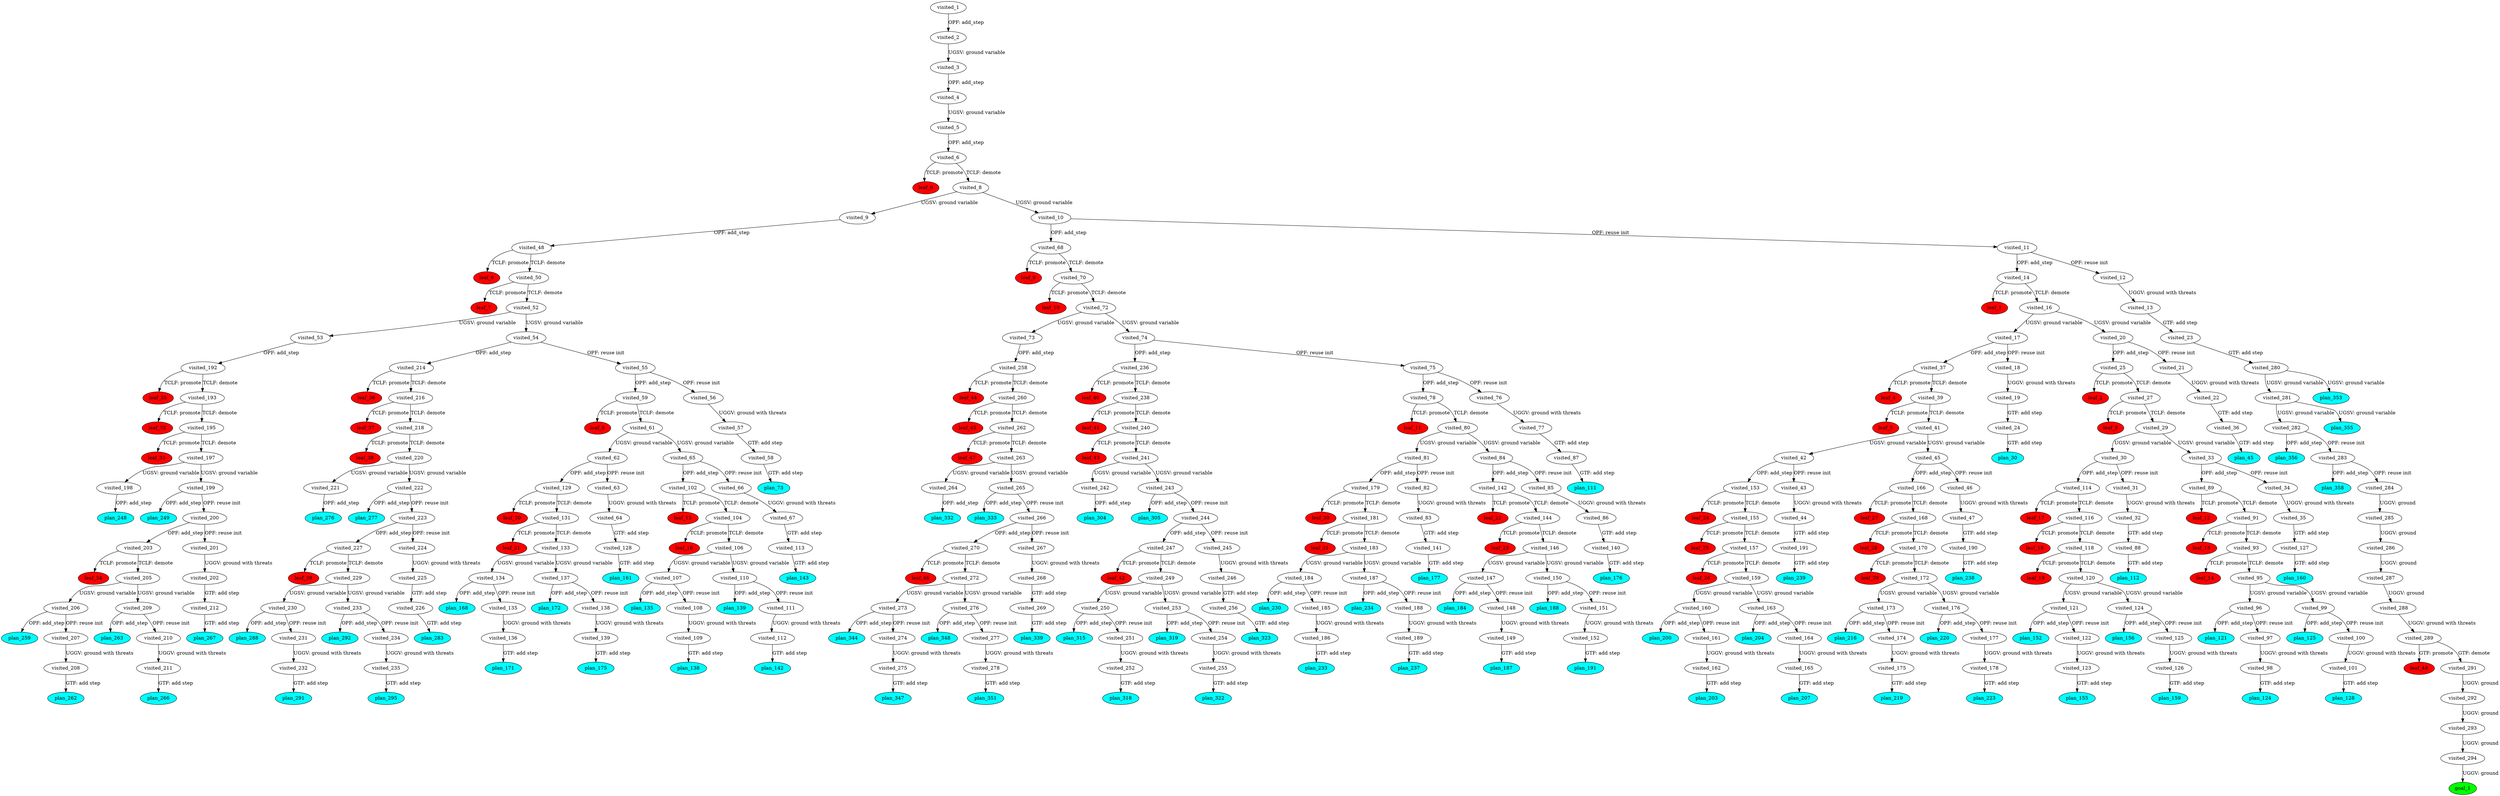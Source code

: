 digraph {
	"c8a35f1c-9a0a-2b9d-2fb9-259f565aa1e9" [label=plan_0 fillcolor=cyan style=filled]
	"c8a35f1c-9a0a-2b9d-2fb9-259f565aa1e9" [label=visited_1 fillcolor=white style=filled]
	"0c961133-a70b-9836-328b-06bf2bb7a3ed" [label=plan_1 fillcolor=cyan style=filled]
	"c8a35f1c-9a0a-2b9d-2fb9-259f565aa1e9" -> "0c961133-a70b-9836-328b-06bf2bb7a3ed" [label="OPF: add_step"]
	"0c961133-a70b-9836-328b-06bf2bb7a3ed" [label=visited_2 fillcolor=white style=filled]
	"7dd06143-9310-0ed7-4284-a8f068712952" [label=plan_2 fillcolor=cyan style=filled]
	"0c961133-a70b-9836-328b-06bf2bb7a3ed" -> "7dd06143-9310-0ed7-4284-a8f068712952" [label="UGSV: ground variable"]
	"7dd06143-9310-0ed7-4284-a8f068712952" [label=visited_3 fillcolor=white style=filled]
	"16bf72e5-946e-fed6-c98d-0b46d0eb5f7b" [label=plan_3 fillcolor=cyan style=filled]
	"7dd06143-9310-0ed7-4284-a8f068712952" -> "16bf72e5-946e-fed6-c98d-0b46d0eb5f7b" [label="OPF: add_step"]
	"16bf72e5-946e-fed6-c98d-0b46d0eb5f7b" [label=visited_4 fillcolor=white style=filled]
	"b8edf155-01ac-d135-14ad-dc2031a8fdb1" [label=plan_4 fillcolor=cyan style=filled]
	"16bf72e5-946e-fed6-c98d-0b46d0eb5f7b" -> "b8edf155-01ac-d135-14ad-dc2031a8fdb1" [label="UGSV: ground variable"]
	"b8edf155-01ac-d135-14ad-dc2031a8fdb1" [label=visited_5 fillcolor=white style=filled]
	"23085c02-35ba-24e1-7cdf-2daf5e7a7cad" [label=plan_5 fillcolor=cyan style=filled]
	"b8edf155-01ac-d135-14ad-dc2031a8fdb1" -> "23085c02-35ba-24e1-7cdf-2daf5e7a7cad" [label="OPF: add_step"]
	"23085c02-35ba-24e1-7cdf-2daf5e7a7cad" [label=visited_6 fillcolor=white style=filled]
	"274a0119-3704-633b-d094-50206afe81d6" [label=plan_6 fillcolor=cyan style=filled]
	"23085c02-35ba-24e1-7cdf-2daf5e7a7cad" -> "274a0119-3704-633b-d094-50206afe81d6" [label="TCLF: promote"]
	"b84d6a9c-050a-47fd-bb36-bc503717c5cf" [label=plan_7 fillcolor=cyan style=filled]
	"23085c02-35ba-24e1-7cdf-2daf5e7a7cad" -> "b84d6a9c-050a-47fd-bb36-bc503717c5cf" [label="TCLF: demote"]
	"274a0119-3704-633b-d094-50206afe81d6" [label=visited_7 fillcolor=white style=filled]
	"274a0119-3704-633b-d094-50206afe81d6" [label=leaf_0 fillcolor=red style=filled]
	"b84d6a9c-050a-47fd-bb36-bc503717c5cf" [label=visited_8 fillcolor=white style=filled]
	"922eeb6b-940d-5003-bdeb-aa534567e10c" [label=plan_8 fillcolor=cyan style=filled]
	"b84d6a9c-050a-47fd-bb36-bc503717c5cf" -> "922eeb6b-940d-5003-bdeb-aa534567e10c" [label="UGSV: ground variable"]
	"a604e26e-fa9b-ca42-0b99-1c994bd74cc3" [label=plan_9 fillcolor=cyan style=filled]
	"b84d6a9c-050a-47fd-bb36-bc503717c5cf" -> "a604e26e-fa9b-ca42-0b99-1c994bd74cc3" [label="UGSV: ground variable"]
	"922eeb6b-940d-5003-bdeb-aa534567e10c" [label=visited_9 fillcolor=white style=filled]
	"9e2b32fd-74a3-4a8c-9101-103e8b1597cc" [label=plan_10 fillcolor=cyan style=filled]
	"922eeb6b-940d-5003-bdeb-aa534567e10c" -> "9e2b32fd-74a3-4a8c-9101-103e8b1597cc" [label="OPF: add_step"]
	"a604e26e-fa9b-ca42-0b99-1c994bd74cc3" [label=visited_10 fillcolor=white style=filled]
	"a0173f99-62eb-c333-dc65-5dd8595a29dd" [label=plan_11 fillcolor=cyan style=filled]
	"a604e26e-fa9b-ca42-0b99-1c994bd74cc3" -> "a0173f99-62eb-c333-dc65-5dd8595a29dd" [label="OPF: add_step"]
	"4b281630-504a-bd1b-db26-59a448760b4d" [label=plan_12 fillcolor=cyan style=filled]
	"a604e26e-fa9b-ca42-0b99-1c994bd74cc3" -> "4b281630-504a-bd1b-db26-59a448760b4d" [label="OPF: reuse init"]
	"4b281630-504a-bd1b-db26-59a448760b4d" [label=visited_11 fillcolor=white style=filled]
	"86c1cfc4-91b3-871f-2fdf-a1efe1d05547" [label=plan_13 fillcolor=cyan style=filled]
	"4b281630-504a-bd1b-db26-59a448760b4d" -> "86c1cfc4-91b3-871f-2fdf-a1efe1d05547" [label="OPF: add_step"]
	"6ef7765c-bbb4-1b62-93d9-2099d3c2b287" [label=plan_14 fillcolor=cyan style=filled]
	"4b281630-504a-bd1b-db26-59a448760b4d" -> "6ef7765c-bbb4-1b62-93d9-2099d3c2b287" [label="OPF: reuse init"]
	"6ef7765c-bbb4-1b62-93d9-2099d3c2b287" [label=visited_12 fillcolor=white style=filled]
	"bb971fe3-c72d-4569-a332-04b04d129483" [label=plan_15 fillcolor=cyan style=filled]
	"6ef7765c-bbb4-1b62-93d9-2099d3c2b287" -> "bb971fe3-c72d-4569-a332-04b04d129483" [label="UGGV: ground with threats"]
	"bb971fe3-c72d-4569-a332-04b04d129483" [label=visited_13 fillcolor=white style=filled]
	"d3d0ea9d-f0c9-e307-3d41-b6bac48bdd9d" [label=plan_16 fillcolor=cyan style=filled]
	"bb971fe3-c72d-4569-a332-04b04d129483" -> "d3d0ea9d-f0c9-e307-3d41-b6bac48bdd9d" [label="GTF: add step"]
	"86c1cfc4-91b3-871f-2fdf-a1efe1d05547" [label=visited_14 fillcolor=white style=filled]
	"b044cc7b-9a27-9b66-0b79-56146d8325d6" [label=plan_17 fillcolor=cyan style=filled]
	"86c1cfc4-91b3-871f-2fdf-a1efe1d05547" -> "b044cc7b-9a27-9b66-0b79-56146d8325d6" [label="TCLF: promote"]
	"644d0602-b44e-ec06-6585-ec5070015680" [label=plan_18 fillcolor=cyan style=filled]
	"86c1cfc4-91b3-871f-2fdf-a1efe1d05547" -> "644d0602-b44e-ec06-6585-ec5070015680" [label="TCLF: demote"]
	"b044cc7b-9a27-9b66-0b79-56146d8325d6" [label=visited_15 fillcolor=white style=filled]
	"b044cc7b-9a27-9b66-0b79-56146d8325d6" [label=leaf_1 fillcolor=red style=filled]
	"644d0602-b44e-ec06-6585-ec5070015680" [label=visited_16 fillcolor=white style=filled]
	"0b90c577-dad2-6d35-315a-c250f0d98257" [label=plan_19 fillcolor=cyan style=filled]
	"644d0602-b44e-ec06-6585-ec5070015680" -> "0b90c577-dad2-6d35-315a-c250f0d98257" [label="UGSV: ground variable"]
	"312a982d-09d3-dbd0-5870-2dc92dded27c" [label=plan_20 fillcolor=cyan style=filled]
	"644d0602-b44e-ec06-6585-ec5070015680" -> "312a982d-09d3-dbd0-5870-2dc92dded27c" [label="UGSV: ground variable"]
	"0b90c577-dad2-6d35-315a-c250f0d98257" [label=visited_17 fillcolor=white style=filled]
	"bebe168c-fb84-fe19-e8f5-29045ae60174" [label=plan_21 fillcolor=cyan style=filled]
	"0b90c577-dad2-6d35-315a-c250f0d98257" -> "bebe168c-fb84-fe19-e8f5-29045ae60174" [label="OPF: add_step"]
	"6f1a9c3f-d618-a0c5-32db-c89e45ec5615" [label=plan_22 fillcolor=cyan style=filled]
	"0b90c577-dad2-6d35-315a-c250f0d98257" -> "6f1a9c3f-d618-a0c5-32db-c89e45ec5615" [label="OPF: reuse init"]
	"6f1a9c3f-d618-a0c5-32db-c89e45ec5615" [label=visited_18 fillcolor=white style=filled]
	"89251674-df74-9cbc-5308-bbd069aa30b3" [label=plan_23 fillcolor=cyan style=filled]
	"6f1a9c3f-d618-a0c5-32db-c89e45ec5615" -> "89251674-df74-9cbc-5308-bbd069aa30b3" [label="UGGV: ground with threats"]
	"89251674-df74-9cbc-5308-bbd069aa30b3" [label=visited_19 fillcolor=white style=filled]
	"0c0ac1cd-d3fb-0da0-8637-253b96be40cd" [label=plan_24 fillcolor=cyan style=filled]
	"89251674-df74-9cbc-5308-bbd069aa30b3" -> "0c0ac1cd-d3fb-0da0-8637-253b96be40cd" [label="GTF: add step"]
	"312a982d-09d3-dbd0-5870-2dc92dded27c" [label=visited_20 fillcolor=white style=filled]
	"84756792-b357-fb64-44de-e8d6825b732c" [label=plan_25 fillcolor=cyan style=filled]
	"312a982d-09d3-dbd0-5870-2dc92dded27c" -> "84756792-b357-fb64-44de-e8d6825b732c" [label="OPF: add_step"]
	"ee7fe7c2-4ad7-251f-c2f5-348557d0e1ff" [label=plan_26 fillcolor=cyan style=filled]
	"312a982d-09d3-dbd0-5870-2dc92dded27c" -> "ee7fe7c2-4ad7-251f-c2f5-348557d0e1ff" [label="OPF: reuse init"]
	"ee7fe7c2-4ad7-251f-c2f5-348557d0e1ff" [label=visited_21 fillcolor=white style=filled]
	"2c0507a7-33f3-aa1e-9a46-b136c1e4ce3b" [label=plan_27 fillcolor=cyan style=filled]
	"ee7fe7c2-4ad7-251f-c2f5-348557d0e1ff" -> "2c0507a7-33f3-aa1e-9a46-b136c1e4ce3b" [label="UGGV: ground with threats"]
	"2c0507a7-33f3-aa1e-9a46-b136c1e4ce3b" [label=visited_22 fillcolor=white style=filled]
	"571d9817-fe91-4769-c19b-2048c1fc1d74" [label=plan_28 fillcolor=cyan style=filled]
	"2c0507a7-33f3-aa1e-9a46-b136c1e4ce3b" -> "571d9817-fe91-4769-c19b-2048c1fc1d74" [label="GTF: add step"]
	"d3d0ea9d-f0c9-e307-3d41-b6bac48bdd9d" [label=visited_23 fillcolor=white style=filled]
	"4bd48e11-c6a5-025a-e721-be29f0449eb3" [label=plan_29 fillcolor=cyan style=filled]
	"d3d0ea9d-f0c9-e307-3d41-b6bac48bdd9d" -> "4bd48e11-c6a5-025a-e721-be29f0449eb3" [label="GTF: add step"]
	"0c0ac1cd-d3fb-0da0-8637-253b96be40cd" [label=visited_24 fillcolor=white style=filled]
	"46f17d0a-2e66-7ba2-dae6-2cbcb1c756c8" [label=plan_30 fillcolor=cyan style=filled]
	"0c0ac1cd-d3fb-0da0-8637-253b96be40cd" -> "46f17d0a-2e66-7ba2-dae6-2cbcb1c756c8" [label="GTF: add step"]
	"84756792-b357-fb64-44de-e8d6825b732c" [label=visited_25 fillcolor=white style=filled]
	"54fee0c3-e0d2-ef2d-fdf5-48ee38780a0c" [label=plan_31 fillcolor=cyan style=filled]
	"84756792-b357-fb64-44de-e8d6825b732c" -> "54fee0c3-e0d2-ef2d-fdf5-48ee38780a0c" [label="TCLF: promote"]
	"eede745b-1f3c-c26e-6fe6-1e4592c6d199" [label=plan_32 fillcolor=cyan style=filled]
	"84756792-b357-fb64-44de-e8d6825b732c" -> "eede745b-1f3c-c26e-6fe6-1e4592c6d199" [label="TCLF: demote"]
	"54fee0c3-e0d2-ef2d-fdf5-48ee38780a0c" [label=visited_26 fillcolor=white style=filled]
	"54fee0c3-e0d2-ef2d-fdf5-48ee38780a0c" [label=leaf_2 fillcolor=red style=filled]
	"eede745b-1f3c-c26e-6fe6-1e4592c6d199" [label=visited_27 fillcolor=white style=filled]
	"5aa45e46-ff7b-5586-1211-fb9e7d261ef5" [label=plan_33 fillcolor=cyan style=filled]
	"eede745b-1f3c-c26e-6fe6-1e4592c6d199" -> "5aa45e46-ff7b-5586-1211-fb9e7d261ef5" [label="TCLF: promote"]
	"34c4ba01-68b7-8464-c82a-f6a430bbd8d2" [label=plan_34 fillcolor=cyan style=filled]
	"eede745b-1f3c-c26e-6fe6-1e4592c6d199" -> "34c4ba01-68b7-8464-c82a-f6a430bbd8d2" [label="TCLF: demote"]
	"5aa45e46-ff7b-5586-1211-fb9e7d261ef5" [label=visited_28 fillcolor=white style=filled]
	"5aa45e46-ff7b-5586-1211-fb9e7d261ef5" [label=leaf_3 fillcolor=red style=filled]
	"34c4ba01-68b7-8464-c82a-f6a430bbd8d2" [label=visited_29 fillcolor=white style=filled]
	"caebe25f-a5ca-1104-d669-9ed0b9d7cf38" [label=plan_35 fillcolor=cyan style=filled]
	"34c4ba01-68b7-8464-c82a-f6a430bbd8d2" -> "caebe25f-a5ca-1104-d669-9ed0b9d7cf38" [label="UGSV: ground variable"]
	"908bcf7e-459a-dc55-8319-f2c998d8e92e" [label=plan_36 fillcolor=cyan style=filled]
	"34c4ba01-68b7-8464-c82a-f6a430bbd8d2" -> "908bcf7e-459a-dc55-8319-f2c998d8e92e" [label="UGSV: ground variable"]
	"caebe25f-a5ca-1104-d669-9ed0b9d7cf38" [label=visited_30 fillcolor=white style=filled]
	"27be5d0e-243e-c6df-5c3e-c31327df3c74" [label=plan_37 fillcolor=cyan style=filled]
	"caebe25f-a5ca-1104-d669-9ed0b9d7cf38" -> "27be5d0e-243e-c6df-5c3e-c31327df3c74" [label="OPF: add_step"]
	"8f220094-5e50-2e8b-c219-08ef86efc881" [label=plan_38 fillcolor=cyan style=filled]
	"caebe25f-a5ca-1104-d669-9ed0b9d7cf38" -> "8f220094-5e50-2e8b-c219-08ef86efc881" [label="OPF: reuse init"]
	"8f220094-5e50-2e8b-c219-08ef86efc881" [label=visited_31 fillcolor=white style=filled]
	"63467bab-44be-8f6a-3a14-959231c9f8b5" [label=plan_39 fillcolor=cyan style=filled]
	"8f220094-5e50-2e8b-c219-08ef86efc881" -> "63467bab-44be-8f6a-3a14-959231c9f8b5" [label="UGGV: ground with threats"]
	"63467bab-44be-8f6a-3a14-959231c9f8b5" [label=visited_32 fillcolor=white style=filled]
	"e1ba2c58-fdd7-a806-daeb-5412af1c75f6" [label=plan_40 fillcolor=cyan style=filled]
	"63467bab-44be-8f6a-3a14-959231c9f8b5" -> "e1ba2c58-fdd7-a806-daeb-5412af1c75f6" [label="GTF: add step"]
	"908bcf7e-459a-dc55-8319-f2c998d8e92e" [label=visited_33 fillcolor=white style=filled]
	"f7130d71-ec33-8dd6-ff42-b289af709f80" [label=plan_41 fillcolor=cyan style=filled]
	"908bcf7e-459a-dc55-8319-f2c998d8e92e" -> "f7130d71-ec33-8dd6-ff42-b289af709f80" [label="OPF: add_step"]
	"1ef49f04-d294-e99f-6f76-ec484625ba7f" [label=plan_42 fillcolor=cyan style=filled]
	"908bcf7e-459a-dc55-8319-f2c998d8e92e" -> "1ef49f04-d294-e99f-6f76-ec484625ba7f" [label="OPF: reuse init"]
	"1ef49f04-d294-e99f-6f76-ec484625ba7f" [label=visited_34 fillcolor=white style=filled]
	"9a0da68c-0e95-7485-2915-13db358c9d8b" [label=plan_43 fillcolor=cyan style=filled]
	"1ef49f04-d294-e99f-6f76-ec484625ba7f" -> "9a0da68c-0e95-7485-2915-13db358c9d8b" [label="UGGV: ground with threats"]
	"9a0da68c-0e95-7485-2915-13db358c9d8b" [label=visited_35 fillcolor=white style=filled]
	"76fc9940-6933-a46b-4ee1-3db1402ca431" [label=plan_44 fillcolor=cyan style=filled]
	"9a0da68c-0e95-7485-2915-13db358c9d8b" -> "76fc9940-6933-a46b-4ee1-3db1402ca431" [label="GTF: add step"]
	"571d9817-fe91-4769-c19b-2048c1fc1d74" [label=visited_36 fillcolor=white style=filled]
	"01959a61-6ea5-6c97-3026-9755d33a12dd" [label=plan_45 fillcolor=cyan style=filled]
	"571d9817-fe91-4769-c19b-2048c1fc1d74" -> "01959a61-6ea5-6c97-3026-9755d33a12dd" [label="GTF: add step"]
	"bebe168c-fb84-fe19-e8f5-29045ae60174" [label=visited_37 fillcolor=white style=filled]
	"138677d8-f6a4-2702-4c26-5358d8212aeb" [label=plan_46 fillcolor=cyan style=filled]
	"bebe168c-fb84-fe19-e8f5-29045ae60174" -> "138677d8-f6a4-2702-4c26-5358d8212aeb" [label="TCLF: promote"]
	"07e2eeb2-eb6a-05fa-5eaa-3c563cb16887" [label=plan_47 fillcolor=cyan style=filled]
	"bebe168c-fb84-fe19-e8f5-29045ae60174" -> "07e2eeb2-eb6a-05fa-5eaa-3c563cb16887" [label="TCLF: demote"]
	"138677d8-f6a4-2702-4c26-5358d8212aeb" [label=visited_38 fillcolor=white style=filled]
	"138677d8-f6a4-2702-4c26-5358d8212aeb" [label=leaf_4 fillcolor=red style=filled]
	"07e2eeb2-eb6a-05fa-5eaa-3c563cb16887" [label=visited_39 fillcolor=white style=filled]
	"9cd4a50a-ae58-766c-6572-528856b9ee81" [label=plan_48 fillcolor=cyan style=filled]
	"07e2eeb2-eb6a-05fa-5eaa-3c563cb16887" -> "9cd4a50a-ae58-766c-6572-528856b9ee81" [label="TCLF: promote"]
	"17edd86e-967d-8bc5-13c5-ac281f6e07bd" [label=plan_49 fillcolor=cyan style=filled]
	"07e2eeb2-eb6a-05fa-5eaa-3c563cb16887" -> "17edd86e-967d-8bc5-13c5-ac281f6e07bd" [label="TCLF: demote"]
	"9cd4a50a-ae58-766c-6572-528856b9ee81" [label=visited_40 fillcolor=white style=filled]
	"9cd4a50a-ae58-766c-6572-528856b9ee81" [label=leaf_5 fillcolor=red style=filled]
	"17edd86e-967d-8bc5-13c5-ac281f6e07bd" [label=visited_41 fillcolor=white style=filled]
	"012c138b-62c7-c00e-3da9-0688f7c0c5b6" [label=plan_50 fillcolor=cyan style=filled]
	"17edd86e-967d-8bc5-13c5-ac281f6e07bd" -> "012c138b-62c7-c00e-3da9-0688f7c0c5b6" [label="UGSV: ground variable"]
	"d48bddf9-ddf4-074c-117f-044781d02e61" [label=plan_51 fillcolor=cyan style=filled]
	"17edd86e-967d-8bc5-13c5-ac281f6e07bd" -> "d48bddf9-ddf4-074c-117f-044781d02e61" [label="UGSV: ground variable"]
	"012c138b-62c7-c00e-3da9-0688f7c0c5b6" [label=visited_42 fillcolor=white style=filled]
	"27906362-a83f-d06e-cc59-5800f04b9d14" [label=plan_52 fillcolor=cyan style=filled]
	"012c138b-62c7-c00e-3da9-0688f7c0c5b6" -> "27906362-a83f-d06e-cc59-5800f04b9d14" [label="OPF: add_step"]
	"a1d64e5f-f48d-7096-552f-1a1dfd46195e" [label=plan_53 fillcolor=cyan style=filled]
	"012c138b-62c7-c00e-3da9-0688f7c0c5b6" -> "a1d64e5f-f48d-7096-552f-1a1dfd46195e" [label="OPF: reuse init"]
	"a1d64e5f-f48d-7096-552f-1a1dfd46195e" [label=visited_43 fillcolor=white style=filled]
	"f9b2347d-7991-cc29-3052-24fd7e8f2c10" [label=plan_54 fillcolor=cyan style=filled]
	"a1d64e5f-f48d-7096-552f-1a1dfd46195e" -> "f9b2347d-7991-cc29-3052-24fd7e8f2c10" [label="UGGV: ground with threats"]
	"f9b2347d-7991-cc29-3052-24fd7e8f2c10" [label=visited_44 fillcolor=white style=filled]
	"762e9160-1345-dcc5-e453-47d23ec9e2b0" [label=plan_55 fillcolor=cyan style=filled]
	"f9b2347d-7991-cc29-3052-24fd7e8f2c10" -> "762e9160-1345-dcc5-e453-47d23ec9e2b0" [label="GTF: add step"]
	"d48bddf9-ddf4-074c-117f-044781d02e61" [label=visited_45 fillcolor=white style=filled]
	"3580f860-2d4c-e871-a166-19cdb28afef4" [label=plan_56 fillcolor=cyan style=filled]
	"d48bddf9-ddf4-074c-117f-044781d02e61" -> "3580f860-2d4c-e871-a166-19cdb28afef4" [label="OPF: add_step"]
	"ab1333e9-3450-b2cc-4231-eac667eb6201" [label=plan_57 fillcolor=cyan style=filled]
	"d48bddf9-ddf4-074c-117f-044781d02e61" -> "ab1333e9-3450-b2cc-4231-eac667eb6201" [label="OPF: reuse init"]
	"ab1333e9-3450-b2cc-4231-eac667eb6201" [label=visited_46 fillcolor=white style=filled]
	"2045aac0-7799-5e62-d468-05d53975ced7" [label=plan_58 fillcolor=cyan style=filled]
	"ab1333e9-3450-b2cc-4231-eac667eb6201" -> "2045aac0-7799-5e62-d468-05d53975ced7" [label="UGGV: ground with threats"]
	"2045aac0-7799-5e62-d468-05d53975ced7" [label=visited_47 fillcolor=white style=filled]
	"09b66f5b-f999-9960-1446-1fb1f643428d" [label=plan_59 fillcolor=cyan style=filled]
	"2045aac0-7799-5e62-d468-05d53975ced7" -> "09b66f5b-f999-9960-1446-1fb1f643428d" [label="GTF: add step"]
	"9e2b32fd-74a3-4a8c-9101-103e8b1597cc" [label=visited_48 fillcolor=white style=filled]
	"9b895d39-2d91-96b7-4304-67708a56010c" [label=plan_60 fillcolor=cyan style=filled]
	"9e2b32fd-74a3-4a8c-9101-103e8b1597cc" -> "9b895d39-2d91-96b7-4304-67708a56010c" [label="TCLF: promote"]
	"ef6de3d2-c7b3-5605-f50f-1b0f1069677d" [label=plan_61 fillcolor=cyan style=filled]
	"9e2b32fd-74a3-4a8c-9101-103e8b1597cc" -> "ef6de3d2-c7b3-5605-f50f-1b0f1069677d" [label="TCLF: demote"]
	"9b895d39-2d91-96b7-4304-67708a56010c" [label=visited_49 fillcolor=white style=filled]
	"9b895d39-2d91-96b7-4304-67708a56010c" [label=leaf_6 fillcolor=red style=filled]
	"ef6de3d2-c7b3-5605-f50f-1b0f1069677d" [label=visited_50 fillcolor=white style=filled]
	"fcda019d-aeb1-008d-4196-c82935ee23c7" [label=plan_62 fillcolor=cyan style=filled]
	"ef6de3d2-c7b3-5605-f50f-1b0f1069677d" -> "fcda019d-aeb1-008d-4196-c82935ee23c7" [label="TCLF: promote"]
	"5cd4c3c5-bebd-ddda-263a-41e585dba898" [label=plan_63 fillcolor=cyan style=filled]
	"ef6de3d2-c7b3-5605-f50f-1b0f1069677d" -> "5cd4c3c5-bebd-ddda-263a-41e585dba898" [label="TCLF: demote"]
	"fcda019d-aeb1-008d-4196-c82935ee23c7" [label=visited_51 fillcolor=white style=filled]
	"fcda019d-aeb1-008d-4196-c82935ee23c7" [label=leaf_7 fillcolor=red style=filled]
	"5cd4c3c5-bebd-ddda-263a-41e585dba898" [label=visited_52 fillcolor=white style=filled]
	"cd35e4b0-feed-c6aa-4b64-55ec050551d3" [label=plan_64 fillcolor=cyan style=filled]
	"5cd4c3c5-bebd-ddda-263a-41e585dba898" -> "cd35e4b0-feed-c6aa-4b64-55ec050551d3" [label="UGSV: ground variable"]
	"be70ead5-6f8d-77ac-b884-03ca081f87c1" [label=plan_65 fillcolor=cyan style=filled]
	"5cd4c3c5-bebd-ddda-263a-41e585dba898" -> "be70ead5-6f8d-77ac-b884-03ca081f87c1" [label="UGSV: ground variable"]
	"cd35e4b0-feed-c6aa-4b64-55ec050551d3" [label=visited_53 fillcolor=white style=filled]
	"fc3b4a09-f3e0-af9c-cb15-db155c23e6ce" [label=plan_66 fillcolor=cyan style=filled]
	"cd35e4b0-feed-c6aa-4b64-55ec050551d3" -> "fc3b4a09-f3e0-af9c-cb15-db155c23e6ce" [label="OPF: add_step"]
	"be70ead5-6f8d-77ac-b884-03ca081f87c1" [label=visited_54 fillcolor=white style=filled]
	"163d08b3-e224-d1d3-80cf-587dbcda51d6" [label=plan_67 fillcolor=cyan style=filled]
	"be70ead5-6f8d-77ac-b884-03ca081f87c1" -> "163d08b3-e224-d1d3-80cf-587dbcda51d6" [label="OPF: add_step"]
	"792f7fc3-67d1-71f9-3916-b0a59ace72b0" [label=plan_68 fillcolor=cyan style=filled]
	"be70ead5-6f8d-77ac-b884-03ca081f87c1" -> "792f7fc3-67d1-71f9-3916-b0a59ace72b0" [label="OPF: reuse init"]
	"792f7fc3-67d1-71f9-3916-b0a59ace72b0" [label=visited_55 fillcolor=white style=filled]
	"d80f6a11-8c87-d129-2e7b-bec1a17c84da" [label=plan_69 fillcolor=cyan style=filled]
	"792f7fc3-67d1-71f9-3916-b0a59ace72b0" -> "d80f6a11-8c87-d129-2e7b-bec1a17c84da" [label="OPF: add_step"]
	"da221281-a7e3-4310-0047-4526147dc2f1" [label=plan_70 fillcolor=cyan style=filled]
	"792f7fc3-67d1-71f9-3916-b0a59ace72b0" -> "da221281-a7e3-4310-0047-4526147dc2f1" [label="OPF: reuse init"]
	"da221281-a7e3-4310-0047-4526147dc2f1" [label=visited_56 fillcolor=white style=filled]
	"a17c2634-9be2-a45d-5a2b-034debcd202d" [label=plan_71 fillcolor=cyan style=filled]
	"da221281-a7e3-4310-0047-4526147dc2f1" -> "a17c2634-9be2-a45d-5a2b-034debcd202d" [label="UGGV: ground with threats"]
	"a17c2634-9be2-a45d-5a2b-034debcd202d" [label=visited_57 fillcolor=white style=filled]
	"8954b2b6-81fd-c715-0029-330070ca9de3" [label=plan_72 fillcolor=cyan style=filled]
	"a17c2634-9be2-a45d-5a2b-034debcd202d" -> "8954b2b6-81fd-c715-0029-330070ca9de3" [label="GTF: add step"]
	"8954b2b6-81fd-c715-0029-330070ca9de3" [label=visited_58 fillcolor=white style=filled]
	"820f59bb-08b7-4d91-e503-1ac31b1b2cc9" [label=plan_73 fillcolor=cyan style=filled]
	"8954b2b6-81fd-c715-0029-330070ca9de3" -> "820f59bb-08b7-4d91-e503-1ac31b1b2cc9" [label="GTF: add step"]
	"d80f6a11-8c87-d129-2e7b-bec1a17c84da" [label=visited_59 fillcolor=white style=filled]
	"260c0996-0236-abce-dc85-d7602942e130" [label=plan_74 fillcolor=cyan style=filled]
	"d80f6a11-8c87-d129-2e7b-bec1a17c84da" -> "260c0996-0236-abce-dc85-d7602942e130" [label="TCLF: promote"]
	"54f97911-19ec-0847-7cb2-88a6e9765062" [label=plan_75 fillcolor=cyan style=filled]
	"d80f6a11-8c87-d129-2e7b-bec1a17c84da" -> "54f97911-19ec-0847-7cb2-88a6e9765062" [label="TCLF: demote"]
	"260c0996-0236-abce-dc85-d7602942e130" [label=visited_60 fillcolor=white style=filled]
	"260c0996-0236-abce-dc85-d7602942e130" [label=leaf_8 fillcolor=red style=filled]
	"54f97911-19ec-0847-7cb2-88a6e9765062" [label=visited_61 fillcolor=white style=filled]
	"4b84f642-7302-f6f9-fd2a-4b4b0dad4a29" [label=plan_76 fillcolor=cyan style=filled]
	"54f97911-19ec-0847-7cb2-88a6e9765062" -> "4b84f642-7302-f6f9-fd2a-4b4b0dad4a29" [label="UGSV: ground variable"]
	"1acb2a1a-853c-eb7b-2115-2d03350e362c" [label=plan_77 fillcolor=cyan style=filled]
	"54f97911-19ec-0847-7cb2-88a6e9765062" -> "1acb2a1a-853c-eb7b-2115-2d03350e362c" [label="UGSV: ground variable"]
	"4b84f642-7302-f6f9-fd2a-4b4b0dad4a29" [label=visited_62 fillcolor=white style=filled]
	"8ec2221c-d656-db1b-023b-5b8f32484ceb" [label=plan_78 fillcolor=cyan style=filled]
	"4b84f642-7302-f6f9-fd2a-4b4b0dad4a29" -> "8ec2221c-d656-db1b-023b-5b8f32484ceb" [label="OPF: add_step"]
	"3ed99f5a-309a-6fe6-698c-3e9ef52db188" [label=plan_79 fillcolor=cyan style=filled]
	"4b84f642-7302-f6f9-fd2a-4b4b0dad4a29" -> "3ed99f5a-309a-6fe6-698c-3e9ef52db188" [label="OPF: reuse init"]
	"3ed99f5a-309a-6fe6-698c-3e9ef52db188" [label=visited_63 fillcolor=white style=filled]
	"22ad9c78-ddb8-781b-10de-32162d43c250" [label=plan_80 fillcolor=cyan style=filled]
	"3ed99f5a-309a-6fe6-698c-3e9ef52db188" -> "22ad9c78-ddb8-781b-10de-32162d43c250" [label="UGGV: ground with threats"]
	"22ad9c78-ddb8-781b-10de-32162d43c250" [label=visited_64 fillcolor=white style=filled]
	"b5bba993-23ba-a700-32e1-99c44407707f" [label=plan_81 fillcolor=cyan style=filled]
	"22ad9c78-ddb8-781b-10de-32162d43c250" -> "b5bba993-23ba-a700-32e1-99c44407707f" [label="GTF: add step"]
	"1acb2a1a-853c-eb7b-2115-2d03350e362c" [label=visited_65 fillcolor=white style=filled]
	"ab37bbc4-e5a8-dc2c-8e08-9b64347684d0" [label=plan_82 fillcolor=cyan style=filled]
	"1acb2a1a-853c-eb7b-2115-2d03350e362c" -> "ab37bbc4-e5a8-dc2c-8e08-9b64347684d0" [label="OPF: add_step"]
	"3cfa7a54-df02-474c-c742-b8528297897a" [label=plan_83 fillcolor=cyan style=filled]
	"1acb2a1a-853c-eb7b-2115-2d03350e362c" -> "3cfa7a54-df02-474c-c742-b8528297897a" [label="OPF: reuse init"]
	"3cfa7a54-df02-474c-c742-b8528297897a" [label=visited_66 fillcolor=white style=filled]
	"88061724-9744-67bc-12b1-2fa813a8427b" [label=plan_84 fillcolor=cyan style=filled]
	"3cfa7a54-df02-474c-c742-b8528297897a" -> "88061724-9744-67bc-12b1-2fa813a8427b" [label="UGGV: ground with threats"]
	"88061724-9744-67bc-12b1-2fa813a8427b" [label=visited_67 fillcolor=white style=filled]
	"ccff512c-641c-d823-c3c8-e1e117d49821" [label=plan_85 fillcolor=cyan style=filled]
	"88061724-9744-67bc-12b1-2fa813a8427b" -> "ccff512c-641c-d823-c3c8-e1e117d49821" [label="GTF: add step"]
	"a0173f99-62eb-c333-dc65-5dd8595a29dd" [label=visited_68 fillcolor=white style=filled]
	"8f50484d-c64b-d2d7-d7a3-1649ab44a849" [label=plan_86 fillcolor=cyan style=filled]
	"a0173f99-62eb-c333-dc65-5dd8595a29dd" -> "8f50484d-c64b-d2d7-d7a3-1649ab44a849" [label="TCLF: promote"]
	"602efbc8-2193-7525-4db5-f96cfdd166b4" [label=plan_87 fillcolor=cyan style=filled]
	"a0173f99-62eb-c333-dc65-5dd8595a29dd" -> "602efbc8-2193-7525-4db5-f96cfdd166b4" [label="TCLF: demote"]
	"8f50484d-c64b-d2d7-d7a3-1649ab44a849" [label=visited_69 fillcolor=white style=filled]
	"8f50484d-c64b-d2d7-d7a3-1649ab44a849" [label=leaf_9 fillcolor=red style=filled]
	"602efbc8-2193-7525-4db5-f96cfdd166b4" [label=visited_70 fillcolor=white style=filled]
	"0b2414b5-8848-da41-b0f8-8f247da441d9" [label=plan_88 fillcolor=cyan style=filled]
	"602efbc8-2193-7525-4db5-f96cfdd166b4" -> "0b2414b5-8848-da41-b0f8-8f247da441d9" [label="TCLF: promote"]
	"0e98b74c-c136-1a4d-ac55-6cf549d3b92b" [label=plan_89 fillcolor=cyan style=filled]
	"602efbc8-2193-7525-4db5-f96cfdd166b4" -> "0e98b74c-c136-1a4d-ac55-6cf549d3b92b" [label="TCLF: demote"]
	"0b2414b5-8848-da41-b0f8-8f247da441d9" [label=visited_71 fillcolor=white style=filled]
	"0b2414b5-8848-da41-b0f8-8f247da441d9" [label=leaf_10 fillcolor=red style=filled]
	"0e98b74c-c136-1a4d-ac55-6cf549d3b92b" [label=visited_72 fillcolor=white style=filled]
	"0b576031-1941-46d8-a6bd-dd2b45e02888" [label=plan_90 fillcolor=cyan style=filled]
	"0e98b74c-c136-1a4d-ac55-6cf549d3b92b" -> "0b576031-1941-46d8-a6bd-dd2b45e02888" [label="UGSV: ground variable"]
	"f8d68cd9-20c1-247f-b9e6-ef1c250a89f4" [label=plan_91 fillcolor=cyan style=filled]
	"0e98b74c-c136-1a4d-ac55-6cf549d3b92b" -> "f8d68cd9-20c1-247f-b9e6-ef1c250a89f4" [label="UGSV: ground variable"]
	"0b576031-1941-46d8-a6bd-dd2b45e02888" [label=visited_73 fillcolor=white style=filled]
	"66ad8598-e00e-f30e-a60f-2c599f5a7bac" [label=plan_92 fillcolor=cyan style=filled]
	"0b576031-1941-46d8-a6bd-dd2b45e02888" -> "66ad8598-e00e-f30e-a60f-2c599f5a7bac" [label="OPF: add_step"]
	"f8d68cd9-20c1-247f-b9e6-ef1c250a89f4" [label=visited_74 fillcolor=white style=filled]
	"8e81a315-0cad-96ae-a5be-91781773f509" [label=plan_93 fillcolor=cyan style=filled]
	"f8d68cd9-20c1-247f-b9e6-ef1c250a89f4" -> "8e81a315-0cad-96ae-a5be-91781773f509" [label="OPF: add_step"]
	"fe47e139-b29c-8457-28b0-f9821a11c607" [label=plan_94 fillcolor=cyan style=filled]
	"f8d68cd9-20c1-247f-b9e6-ef1c250a89f4" -> "fe47e139-b29c-8457-28b0-f9821a11c607" [label="OPF: reuse init"]
	"fe47e139-b29c-8457-28b0-f9821a11c607" [label=visited_75 fillcolor=white style=filled]
	"484f03bb-1726-3bc4-bf28-a5df160afd55" [label=plan_95 fillcolor=cyan style=filled]
	"fe47e139-b29c-8457-28b0-f9821a11c607" -> "484f03bb-1726-3bc4-bf28-a5df160afd55" [label="OPF: add_step"]
	"8a1aff04-9736-cc13-1add-0a6edb01d942" [label=plan_96 fillcolor=cyan style=filled]
	"fe47e139-b29c-8457-28b0-f9821a11c607" -> "8a1aff04-9736-cc13-1add-0a6edb01d942" [label="OPF: reuse init"]
	"8a1aff04-9736-cc13-1add-0a6edb01d942" [label=visited_76 fillcolor=white style=filled]
	"2145a92a-931c-d3cb-5525-e07c37ac1e45" [label=plan_97 fillcolor=cyan style=filled]
	"8a1aff04-9736-cc13-1add-0a6edb01d942" -> "2145a92a-931c-d3cb-5525-e07c37ac1e45" [label="UGGV: ground with threats"]
	"2145a92a-931c-d3cb-5525-e07c37ac1e45" [label=visited_77 fillcolor=white style=filled]
	"7aaf8af6-9bab-b2e7-fd83-f6e5938040cd" [label=plan_98 fillcolor=cyan style=filled]
	"2145a92a-931c-d3cb-5525-e07c37ac1e45" -> "7aaf8af6-9bab-b2e7-fd83-f6e5938040cd" [label="GTF: add step"]
	"484f03bb-1726-3bc4-bf28-a5df160afd55" [label=visited_78 fillcolor=white style=filled]
	"db93d5d2-46dc-d47a-5646-de18976dd32d" [label=plan_99 fillcolor=cyan style=filled]
	"484f03bb-1726-3bc4-bf28-a5df160afd55" -> "db93d5d2-46dc-d47a-5646-de18976dd32d" [label="TCLF: promote"]
	"d4a5983c-b1c5-5e8b-8350-e9aa26a693f5" [label=plan_100 fillcolor=cyan style=filled]
	"484f03bb-1726-3bc4-bf28-a5df160afd55" -> "d4a5983c-b1c5-5e8b-8350-e9aa26a693f5" [label="TCLF: demote"]
	"db93d5d2-46dc-d47a-5646-de18976dd32d" [label=visited_79 fillcolor=white style=filled]
	"db93d5d2-46dc-d47a-5646-de18976dd32d" [label=leaf_11 fillcolor=red style=filled]
	"d4a5983c-b1c5-5e8b-8350-e9aa26a693f5" [label=visited_80 fillcolor=white style=filled]
	"0dbb998a-478e-1125-65d2-d495f98fb423" [label=plan_101 fillcolor=cyan style=filled]
	"d4a5983c-b1c5-5e8b-8350-e9aa26a693f5" -> "0dbb998a-478e-1125-65d2-d495f98fb423" [label="UGSV: ground variable"]
	"11d4d3e1-37ee-63c0-eb6e-e2cc416efd4b" [label=plan_102 fillcolor=cyan style=filled]
	"d4a5983c-b1c5-5e8b-8350-e9aa26a693f5" -> "11d4d3e1-37ee-63c0-eb6e-e2cc416efd4b" [label="UGSV: ground variable"]
	"0dbb998a-478e-1125-65d2-d495f98fb423" [label=visited_81 fillcolor=white style=filled]
	"aad13072-0c44-52c8-82d6-52dc77a17202" [label=plan_103 fillcolor=cyan style=filled]
	"0dbb998a-478e-1125-65d2-d495f98fb423" -> "aad13072-0c44-52c8-82d6-52dc77a17202" [label="OPF: add_step"]
	"ad67e1c0-b7b8-c7d9-45c5-2c8f5fe70421" [label=plan_104 fillcolor=cyan style=filled]
	"0dbb998a-478e-1125-65d2-d495f98fb423" -> "ad67e1c0-b7b8-c7d9-45c5-2c8f5fe70421" [label="OPF: reuse init"]
	"ad67e1c0-b7b8-c7d9-45c5-2c8f5fe70421" [label=visited_82 fillcolor=white style=filled]
	"d23800c0-a445-f1b2-d0ff-85a3012c8849" [label=plan_105 fillcolor=cyan style=filled]
	"ad67e1c0-b7b8-c7d9-45c5-2c8f5fe70421" -> "d23800c0-a445-f1b2-d0ff-85a3012c8849" [label="UGGV: ground with threats"]
	"d23800c0-a445-f1b2-d0ff-85a3012c8849" [label=visited_83 fillcolor=white style=filled]
	"bbf0072e-de3b-ca5f-ea4b-72e88fde26ae" [label=plan_106 fillcolor=cyan style=filled]
	"d23800c0-a445-f1b2-d0ff-85a3012c8849" -> "bbf0072e-de3b-ca5f-ea4b-72e88fde26ae" [label="GTF: add step"]
	"11d4d3e1-37ee-63c0-eb6e-e2cc416efd4b" [label=visited_84 fillcolor=white style=filled]
	"35b98ed8-96dc-d5ca-51dd-4ef43d98cef7" [label=plan_107 fillcolor=cyan style=filled]
	"11d4d3e1-37ee-63c0-eb6e-e2cc416efd4b" -> "35b98ed8-96dc-d5ca-51dd-4ef43d98cef7" [label="OPF: add_step"]
	"4771a183-3cdc-c907-ccea-d7431f195fca" [label=plan_108 fillcolor=cyan style=filled]
	"11d4d3e1-37ee-63c0-eb6e-e2cc416efd4b" -> "4771a183-3cdc-c907-ccea-d7431f195fca" [label="OPF: reuse init"]
	"4771a183-3cdc-c907-ccea-d7431f195fca" [label=visited_85 fillcolor=white style=filled]
	"fba8a420-115d-9c28-e430-978179bd54e1" [label=plan_109 fillcolor=cyan style=filled]
	"4771a183-3cdc-c907-ccea-d7431f195fca" -> "fba8a420-115d-9c28-e430-978179bd54e1" [label="UGGV: ground with threats"]
	"fba8a420-115d-9c28-e430-978179bd54e1" [label=visited_86 fillcolor=white style=filled]
	"a971e670-7a21-1987-5db5-208466991455" [label=plan_110 fillcolor=cyan style=filled]
	"fba8a420-115d-9c28-e430-978179bd54e1" -> "a971e670-7a21-1987-5db5-208466991455" [label="GTF: add step"]
	"7aaf8af6-9bab-b2e7-fd83-f6e5938040cd" [label=visited_87 fillcolor=white style=filled]
	"e838eb7c-f6de-0817-3616-477576624c10" [label=plan_111 fillcolor=cyan style=filled]
	"7aaf8af6-9bab-b2e7-fd83-f6e5938040cd" -> "e838eb7c-f6de-0817-3616-477576624c10" [label="GTF: add step"]
	"e1ba2c58-fdd7-a806-daeb-5412af1c75f6" [label=visited_88 fillcolor=white style=filled]
	"926698bb-748c-a855-bc55-a7ee9a27f79e" [label=plan_112 fillcolor=cyan style=filled]
	"e1ba2c58-fdd7-a806-daeb-5412af1c75f6" -> "926698bb-748c-a855-bc55-a7ee9a27f79e" [label="GTF: add step"]
	"f7130d71-ec33-8dd6-ff42-b289af709f80" [label=visited_89 fillcolor=white style=filled]
	"6fdb005b-1cfc-d5f1-f20a-261df5767129" [label=plan_113 fillcolor=cyan style=filled]
	"f7130d71-ec33-8dd6-ff42-b289af709f80" -> "6fdb005b-1cfc-d5f1-f20a-261df5767129" [label="TCLF: promote"]
	"3829892d-2432-ae26-f582-88bb1ba96b1f" [label=plan_114 fillcolor=cyan style=filled]
	"f7130d71-ec33-8dd6-ff42-b289af709f80" -> "3829892d-2432-ae26-f582-88bb1ba96b1f" [label="TCLF: demote"]
	"6fdb005b-1cfc-d5f1-f20a-261df5767129" [label=visited_90 fillcolor=white style=filled]
	"6fdb005b-1cfc-d5f1-f20a-261df5767129" [label=leaf_12 fillcolor=red style=filled]
	"3829892d-2432-ae26-f582-88bb1ba96b1f" [label=visited_91 fillcolor=white style=filled]
	"e9fd51ba-1d1d-d474-5e22-642bb2dfba4e" [label=plan_115 fillcolor=cyan style=filled]
	"3829892d-2432-ae26-f582-88bb1ba96b1f" -> "e9fd51ba-1d1d-d474-5e22-642bb2dfba4e" [label="TCLF: promote"]
	"f8a2b913-51d9-d02c-7c4b-89ba04e4fd49" [label=plan_116 fillcolor=cyan style=filled]
	"3829892d-2432-ae26-f582-88bb1ba96b1f" -> "f8a2b913-51d9-d02c-7c4b-89ba04e4fd49" [label="TCLF: demote"]
	"e9fd51ba-1d1d-d474-5e22-642bb2dfba4e" [label=visited_92 fillcolor=white style=filled]
	"e9fd51ba-1d1d-d474-5e22-642bb2dfba4e" [label=leaf_13 fillcolor=red style=filled]
	"f8a2b913-51d9-d02c-7c4b-89ba04e4fd49" [label=visited_93 fillcolor=white style=filled]
	"63f47b03-fa56-3acb-8d6c-2b3a0216ca89" [label=plan_117 fillcolor=cyan style=filled]
	"f8a2b913-51d9-d02c-7c4b-89ba04e4fd49" -> "63f47b03-fa56-3acb-8d6c-2b3a0216ca89" [label="TCLF: promote"]
	"c1664600-5a55-4642-406d-a9360e51bbc3" [label=plan_118 fillcolor=cyan style=filled]
	"f8a2b913-51d9-d02c-7c4b-89ba04e4fd49" -> "c1664600-5a55-4642-406d-a9360e51bbc3" [label="TCLF: demote"]
	"63f47b03-fa56-3acb-8d6c-2b3a0216ca89" [label=visited_94 fillcolor=white style=filled]
	"63f47b03-fa56-3acb-8d6c-2b3a0216ca89" [label=leaf_14 fillcolor=red style=filled]
	"c1664600-5a55-4642-406d-a9360e51bbc3" [label=visited_95 fillcolor=white style=filled]
	"8972af6e-a403-4ab9-d032-08698e1ad051" [label=plan_119 fillcolor=cyan style=filled]
	"c1664600-5a55-4642-406d-a9360e51bbc3" -> "8972af6e-a403-4ab9-d032-08698e1ad051" [label="UGSV: ground variable"]
	"b02d66eb-6325-bdfd-b033-a20982992e9b" [label=plan_120 fillcolor=cyan style=filled]
	"c1664600-5a55-4642-406d-a9360e51bbc3" -> "b02d66eb-6325-bdfd-b033-a20982992e9b" [label="UGSV: ground variable"]
	"8972af6e-a403-4ab9-d032-08698e1ad051" [label=visited_96 fillcolor=white style=filled]
	"e4911ed8-eb40-abd6-ea5d-783ac999aee8" [label=plan_121 fillcolor=cyan style=filled]
	"8972af6e-a403-4ab9-d032-08698e1ad051" -> "e4911ed8-eb40-abd6-ea5d-783ac999aee8" [label="OPF: add_step"]
	"fbcae4bd-fab3-03b2-d324-20515f259ac8" [label=plan_122 fillcolor=cyan style=filled]
	"8972af6e-a403-4ab9-d032-08698e1ad051" -> "fbcae4bd-fab3-03b2-d324-20515f259ac8" [label="OPF: reuse init"]
	"fbcae4bd-fab3-03b2-d324-20515f259ac8" [label=visited_97 fillcolor=white style=filled]
	"b50ecb25-3d95-bc44-c194-0502c645a7ef" [label=plan_123 fillcolor=cyan style=filled]
	"fbcae4bd-fab3-03b2-d324-20515f259ac8" -> "b50ecb25-3d95-bc44-c194-0502c645a7ef" [label="UGGV: ground with threats"]
	"b50ecb25-3d95-bc44-c194-0502c645a7ef" [label=visited_98 fillcolor=white style=filled]
	"682208cf-9aa5-34f5-9b8f-9a5852542962" [label=plan_124 fillcolor=cyan style=filled]
	"b50ecb25-3d95-bc44-c194-0502c645a7ef" -> "682208cf-9aa5-34f5-9b8f-9a5852542962" [label="GTF: add step"]
	"b02d66eb-6325-bdfd-b033-a20982992e9b" [label=visited_99 fillcolor=white style=filled]
	"c4cf92b8-a016-86f3-822d-e6f07526ee87" [label=plan_125 fillcolor=cyan style=filled]
	"b02d66eb-6325-bdfd-b033-a20982992e9b" -> "c4cf92b8-a016-86f3-822d-e6f07526ee87" [label="OPF: add_step"]
	"c99f8042-66de-7231-5941-d76340aab9a3" [label=plan_126 fillcolor=cyan style=filled]
	"b02d66eb-6325-bdfd-b033-a20982992e9b" -> "c99f8042-66de-7231-5941-d76340aab9a3" [label="OPF: reuse init"]
	"c99f8042-66de-7231-5941-d76340aab9a3" [label=visited_100 fillcolor=white style=filled]
	"519504f2-874e-1b30-ac35-9e298d279d28" [label=plan_127 fillcolor=cyan style=filled]
	"c99f8042-66de-7231-5941-d76340aab9a3" -> "519504f2-874e-1b30-ac35-9e298d279d28" [label="UGGV: ground with threats"]
	"519504f2-874e-1b30-ac35-9e298d279d28" [label=visited_101 fillcolor=white style=filled]
	"706ed784-dc79-3203-5480-190e4c9f0b63" [label=plan_128 fillcolor=cyan style=filled]
	"519504f2-874e-1b30-ac35-9e298d279d28" -> "706ed784-dc79-3203-5480-190e4c9f0b63" [label="GTF: add step"]
	"ab37bbc4-e5a8-dc2c-8e08-9b64347684d0" [label=visited_102 fillcolor=white style=filled]
	"388c7b02-160f-906b-0dfc-96afa584b77f" [label=plan_129 fillcolor=cyan style=filled]
	"ab37bbc4-e5a8-dc2c-8e08-9b64347684d0" -> "388c7b02-160f-906b-0dfc-96afa584b77f" [label="TCLF: promote"]
	"e2abb733-56af-b4b3-5e98-dabf556f9a7e" [label=plan_130 fillcolor=cyan style=filled]
	"ab37bbc4-e5a8-dc2c-8e08-9b64347684d0" -> "e2abb733-56af-b4b3-5e98-dabf556f9a7e" [label="TCLF: demote"]
	"388c7b02-160f-906b-0dfc-96afa584b77f" [label=visited_103 fillcolor=white style=filled]
	"388c7b02-160f-906b-0dfc-96afa584b77f" [label=leaf_15 fillcolor=red style=filled]
	"e2abb733-56af-b4b3-5e98-dabf556f9a7e" [label=visited_104 fillcolor=white style=filled]
	"7faa4b56-9fb2-d1bd-aab2-bb155e8d226a" [label=plan_131 fillcolor=cyan style=filled]
	"e2abb733-56af-b4b3-5e98-dabf556f9a7e" -> "7faa4b56-9fb2-d1bd-aab2-bb155e8d226a" [label="TCLF: promote"]
	"aa8f800f-bccf-2735-d670-54b3a50a9c1c" [label=plan_132 fillcolor=cyan style=filled]
	"e2abb733-56af-b4b3-5e98-dabf556f9a7e" -> "aa8f800f-bccf-2735-d670-54b3a50a9c1c" [label="TCLF: demote"]
	"7faa4b56-9fb2-d1bd-aab2-bb155e8d226a" [label=visited_105 fillcolor=white style=filled]
	"7faa4b56-9fb2-d1bd-aab2-bb155e8d226a" [label=leaf_16 fillcolor=red style=filled]
	"aa8f800f-bccf-2735-d670-54b3a50a9c1c" [label=visited_106 fillcolor=white style=filled]
	"bf71b0a0-d2f8-7c2d-7d64-9f3e502afb6b" [label=plan_133 fillcolor=cyan style=filled]
	"aa8f800f-bccf-2735-d670-54b3a50a9c1c" -> "bf71b0a0-d2f8-7c2d-7d64-9f3e502afb6b" [label="UGSV: ground variable"]
	"6883e147-8518-b66d-854e-574cd356d7ef" [label=plan_134 fillcolor=cyan style=filled]
	"aa8f800f-bccf-2735-d670-54b3a50a9c1c" -> "6883e147-8518-b66d-854e-574cd356d7ef" [label="UGSV: ground variable"]
	"bf71b0a0-d2f8-7c2d-7d64-9f3e502afb6b" [label=visited_107 fillcolor=white style=filled]
	"4c0d6b19-ea8f-dc72-ddcc-5a938a53fddc" [label=plan_135 fillcolor=cyan style=filled]
	"bf71b0a0-d2f8-7c2d-7d64-9f3e502afb6b" -> "4c0d6b19-ea8f-dc72-ddcc-5a938a53fddc" [label="OPF: add_step"]
	"dad56c30-217e-b7de-0811-dbfd636aa135" [label=plan_136 fillcolor=cyan style=filled]
	"bf71b0a0-d2f8-7c2d-7d64-9f3e502afb6b" -> "dad56c30-217e-b7de-0811-dbfd636aa135" [label="OPF: reuse init"]
	"dad56c30-217e-b7de-0811-dbfd636aa135" [label=visited_108 fillcolor=white style=filled]
	"24972f61-a114-e23c-0203-87f8c511231f" [label=plan_137 fillcolor=cyan style=filled]
	"dad56c30-217e-b7de-0811-dbfd636aa135" -> "24972f61-a114-e23c-0203-87f8c511231f" [label="UGGV: ground with threats"]
	"24972f61-a114-e23c-0203-87f8c511231f" [label=visited_109 fillcolor=white style=filled]
	"b342d154-00f0-9c73-b252-070292db8256" [label=plan_138 fillcolor=cyan style=filled]
	"24972f61-a114-e23c-0203-87f8c511231f" -> "b342d154-00f0-9c73-b252-070292db8256" [label="GTF: add step"]
	"6883e147-8518-b66d-854e-574cd356d7ef" [label=visited_110 fillcolor=white style=filled]
	"349a907b-7934-d541-1942-f02ccebe625e" [label=plan_139 fillcolor=cyan style=filled]
	"6883e147-8518-b66d-854e-574cd356d7ef" -> "349a907b-7934-d541-1942-f02ccebe625e" [label="OPF: add_step"]
	"660d77ff-3654-ccf3-a08e-a67ac884ad42" [label=plan_140 fillcolor=cyan style=filled]
	"6883e147-8518-b66d-854e-574cd356d7ef" -> "660d77ff-3654-ccf3-a08e-a67ac884ad42" [label="OPF: reuse init"]
	"660d77ff-3654-ccf3-a08e-a67ac884ad42" [label=visited_111 fillcolor=white style=filled]
	"3c32e93c-8ed6-11c1-ece7-10f5b1c377b9" [label=plan_141 fillcolor=cyan style=filled]
	"660d77ff-3654-ccf3-a08e-a67ac884ad42" -> "3c32e93c-8ed6-11c1-ece7-10f5b1c377b9" [label="UGGV: ground with threats"]
	"3c32e93c-8ed6-11c1-ece7-10f5b1c377b9" [label=visited_112 fillcolor=white style=filled]
	"76f7e909-3ff3-16f3-6e1b-a4b5bc1bf9a7" [label=plan_142 fillcolor=cyan style=filled]
	"3c32e93c-8ed6-11c1-ece7-10f5b1c377b9" -> "76f7e909-3ff3-16f3-6e1b-a4b5bc1bf9a7" [label="GTF: add step"]
	"ccff512c-641c-d823-c3c8-e1e117d49821" [label=visited_113 fillcolor=white style=filled]
	"06c6c650-5813-a58c-1f75-e653b3e22ef9" [label=plan_143 fillcolor=cyan style=filled]
	"ccff512c-641c-d823-c3c8-e1e117d49821" -> "06c6c650-5813-a58c-1f75-e653b3e22ef9" [label="GTF: add step"]
	"27be5d0e-243e-c6df-5c3e-c31327df3c74" [label=visited_114 fillcolor=white style=filled]
	"a6e68db8-d9d9-bd7d-c8ea-687b5fa1c4f4" [label=plan_144 fillcolor=cyan style=filled]
	"27be5d0e-243e-c6df-5c3e-c31327df3c74" -> "a6e68db8-d9d9-bd7d-c8ea-687b5fa1c4f4" [label="TCLF: promote"]
	"1e79c42c-d7ff-6ae4-d9c2-24b0ac580761" [label=plan_145 fillcolor=cyan style=filled]
	"27be5d0e-243e-c6df-5c3e-c31327df3c74" -> "1e79c42c-d7ff-6ae4-d9c2-24b0ac580761" [label="TCLF: demote"]
	"a6e68db8-d9d9-bd7d-c8ea-687b5fa1c4f4" [label=visited_115 fillcolor=white style=filled]
	"a6e68db8-d9d9-bd7d-c8ea-687b5fa1c4f4" [label=leaf_17 fillcolor=red style=filled]
	"1e79c42c-d7ff-6ae4-d9c2-24b0ac580761" [label=visited_116 fillcolor=white style=filled]
	"66e9a251-ae96-3429-cedb-4451ed83e2f2" [label=plan_146 fillcolor=cyan style=filled]
	"1e79c42c-d7ff-6ae4-d9c2-24b0ac580761" -> "66e9a251-ae96-3429-cedb-4451ed83e2f2" [label="TCLF: promote"]
	"73697892-088c-577b-e0e4-5aae5d0e4149" [label=plan_147 fillcolor=cyan style=filled]
	"1e79c42c-d7ff-6ae4-d9c2-24b0ac580761" -> "73697892-088c-577b-e0e4-5aae5d0e4149" [label="TCLF: demote"]
	"66e9a251-ae96-3429-cedb-4451ed83e2f2" [label=visited_117 fillcolor=white style=filled]
	"66e9a251-ae96-3429-cedb-4451ed83e2f2" [label=leaf_18 fillcolor=red style=filled]
	"73697892-088c-577b-e0e4-5aae5d0e4149" [label=visited_118 fillcolor=white style=filled]
	"ac8180f3-8412-16d6-78f0-8676758bc206" [label=plan_148 fillcolor=cyan style=filled]
	"73697892-088c-577b-e0e4-5aae5d0e4149" -> "ac8180f3-8412-16d6-78f0-8676758bc206" [label="TCLF: promote"]
	"ae004bb0-6b40-21f1-e63a-cc84196e426b" [label=plan_149 fillcolor=cyan style=filled]
	"73697892-088c-577b-e0e4-5aae5d0e4149" -> "ae004bb0-6b40-21f1-e63a-cc84196e426b" [label="TCLF: demote"]
	"ac8180f3-8412-16d6-78f0-8676758bc206" [label=visited_119 fillcolor=white style=filled]
	"ac8180f3-8412-16d6-78f0-8676758bc206" [label=leaf_19 fillcolor=red style=filled]
	"ae004bb0-6b40-21f1-e63a-cc84196e426b" [label=visited_120 fillcolor=white style=filled]
	"e1f5ecf7-3d12-b624-2510-0c72e8a5031f" [label=plan_150 fillcolor=cyan style=filled]
	"ae004bb0-6b40-21f1-e63a-cc84196e426b" -> "e1f5ecf7-3d12-b624-2510-0c72e8a5031f" [label="UGSV: ground variable"]
	"7e39ea9b-4f97-b54a-7da7-55c63197b54a" [label=plan_151 fillcolor=cyan style=filled]
	"ae004bb0-6b40-21f1-e63a-cc84196e426b" -> "7e39ea9b-4f97-b54a-7da7-55c63197b54a" [label="UGSV: ground variable"]
	"e1f5ecf7-3d12-b624-2510-0c72e8a5031f" [label=visited_121 fillcolor=white style=filled]
	"e4a58d8b-5903-05f4-2ba8-3a2a5358ac7b" [label=plan_152 fillcolor=cyan style=filled]
	"e1f5ecf7-3d12-b624-2510-0c72e8a5031f" -> "e4a58d8b-5903-05f4-2ba8-3a2a5358ac7b" [label="OPF: add_step"]
	"671d594c-58ac-b9f7-2115-680123df4afe" [label=plan_153 fillcolor=cyan style=filled]
	"e1f5ecf7-3d12-b624-2510-0c72e8a5031f" -> "671d594c-58ac-b9f7-2115-680123df4afe" [label="OPF: reuse init"]
	"671d594c-58ac-b9f7-2115-680123df4afe" [label=visited_122 fillcolor=white style=filled]
	"22ab6661-b851-c2a5-a832-1268950eec6d" [label=plan_154 fillcolor=cyan style=filled]
	"671d594c-58ac-b9f7-2115-680123df4afe" -> "22ab6661-b851-c2a5-a832-1268950eec6d" [label="UGGV: ground with threats"]
	"22ab6661-b851-c2a5-a832-1268950eec6d" [label=visited_123 fillcolor=white style=filled]
	"c3c04f81-f7f5-55a8-cec0-8ab03035a984" [label=plan_155 fillcolor=cyan style=filled]
	"22ab6661-b851-c2a5-a832-1268950eec6d" -> "c3c04f81-f7f5-55a8-cec0-8ab03035a984" [label="GTF: add step"]
	"7e39ea9b-4f97-b54a-7da7-55c63197b54a" [label=visited_124 fillcolor=white style=filled]
	"2cfa1344-99b0-320f-77d3-d2a10f798676" [label=plan_156 fillcolor=cyan style=filled]
	"7e39ea9b-4f97-b54a-7da7-55c63197b54a" -> "2cfa1344-99b0-320f-77d3-d2a10f798676" [label="OPF: add_step"]
	"b3a22f23-c281-32ca-6a11-0ca6a108d904" [label=plan_157 fillcolor=cyan style=filled]
	"7e39ea9b-4f97-b54a-7da7-55c63197b54a" -> "b3a22f23-c281-32ca-6a11-0ca6a108d904" [label="OPF: reuse init"]
	"b3a22f23-c281-32ca-6a11-0ca6a108d904" [label=visited_125 fillcolor=white style=filled]
	"555a1708-8177-d678-9429-e447ec0d962d" [label=plan_158 fillcolor=cyan style=filled]
	"b3a22f23-c281-32ca-6a11-0ca6a108d904" -> "555a1708-8177-d678-9429-e447ec0d962d" [label="UGGV: ground with threats"]
	"555a1708-8177-d678-9429-e447ec0d962d" [label=visited_126 fillcolor=white style=filled]
	"23ac4e0d-59b0-f936-7ed9-83d714025ff7" [label=plan_159 fillcolor=cyan style=filled]
	"555a1708-8177-d678-9429-e447ec0d962d" -> "23ac4e0d-59b0-f936-7ed9-83d714025ff7" [label="GTF: add step"]
	"76fc9940-6933-a46b-4ee1-3db1402ca431" [label=visited_127 fillcolor=white style=filled]
	"7201fdab-7277-c253-567c-45cd6d1dd453" [label=plan_160 fillcolor=cyan style=filled]
	"76fc9940-6933-a46b-4ee1-3db1402ca431" -> "7201fdab-7277-c253-567c-45cd6d1dd453" [label="GTF: add step"]
	"b5bba993-23ba-a700-32e1-99c44407707f" [label=visited_128 fillcolor=white style=filled]
	"d5ce9e43-859f-6dcd-978b-a0aded2f262e" [label=plan_161 fillcolor=cyan style=filled]
	"b5bba993-23ba-a700-32e1-99c44407707f" -> "d5ce9e43-859f-6dcd-978b-a0aded2f262e" [label="GTF: add step"]
	"8ec2221c-d656-db1b-023b-5b8f32484ceb" [label=visited_129 fillcolor=white style=filled]
	"ccf9dbe5-bbb9-6e87-14b6-221a6ca3a490" [label=plan_162 fillcolor=cyan style=filled]
	"8ec2221c-d656-db1b-023b-5b8f32484ceb" -> "ccf9dbe5-bbb9-6e87-14b6-221a6ca3a490" [label="TCLF: promote"]
	"f4239ff7-2744-7785-1115-d81cabceff7c" [label=plan_163 fillcolor=cyan style=filled]
	"8ec2221c-d656-db1b-023b-5b8f32484ceb" -> "f4239ff7-2744-7785-1115-d81cabceff7c" [label="TCLF: demote"]
	"ccf9dbe5-bbb9-6e87-14b6-221a6ca3a490" [label=visited_130 fillcolor=white style=filled]
	"ccf9dbe5-bbb9-6e87-14b6-221a6ca3a490" [label=leaf_20 fillcolor=red style=filled]
	"f4239ff7-2744-7785-1115-d81cabceff7c" [label=visited_131 fillcolor=white style=filled]
	"a843409a-653e-cd19-5c8c-c225a06d8dfc" [label=plan_164 fillcolor=cyan style=filled]
	"f4239ff7-2744-7785-1115-d81cabceff7c" -> "a843409a-653e-cd19-5c8c-c225a06d8dfc" [label="TCLF: promote"]
	"f032433b-6adb-63a8-83a4-f29351a09a58" [label=plan_165 fillcolor=cyan style=filled]
	"f4239ff7-2744-7785-1115-d81cabceff7c" -> "f032433b-6adb-63a8-83a4-f29351a09a58" [label="TCLF: demote"]
	"a843409a-653e-cd19-5c8c-c225a06d8dfc" [label=visited_132 fillcolor=white style=filled]
	"a843409a-653e-cd19-5c8c-c225a06d8dfc" [label=leaf_21 fillcolor=red style=filled]
	"f032433b-6adb-63a8-83a4-f29351a09a58" [label=visited_133 fillcolor=white style=filled]
	"1a3dac0b-7ffc-d8d3-4c2e-d5515a739c88" [label=plan_166 fillcolor=cyan style=filled]
	"f032433b-6adb-63a8-83a4-f29351a09a58" -> "1a3dac0b-7ffc-d8d3-4c2e-d5515a739c88" [label="UGSV: ground variable"]
	"387c1d69-7b71-12e1-1215-57a9c1b4e578" [label=plan_167 fillcolor=cyan style=filled]
	"f032433b-6adb-63a8-83a4-f29351a09a58" -> "387c1d69-7b71-12e1-1215-57a9c1b4e578" [label="UGSV: ground variable"]
	"1a3dac0b-7ffc-d8d3-4c2e-d5515a739c88" [label=visited_134 fillcolor=white style=filled]
	"ce37b5ab-ebd9-4471-d713-f2219da5d4e9" [label=plan_168 fillcolor=cyan style=filled]
	"1a3dac0b-7ffc-d8d3-4c2e-d5515a739c88" -> "ce37b5ab-ebd9-4471-d713-f2219da5d4e9" [label="OPF: add_step"]
	"5498d53e-9dd5-0915-7a7d-709ce10d1a7c" [label=plan_169 fillcolor=cyan style=filled]
	"1a3dac0b-7ffc-d8d3-4c2e-d5515a739c88" -> "5498d53e-9dd5-0915-7a7d-709ce10d1a7c" [label="OPF: reuse init"]
	"5498d53e-9dd5-0915-7a7d-709ce10d1a7c" [label=visited_135 fillcolor=white style=filled]
	"3fc1df79-2f9a-25b3-71b4-7508bb0be31a" [label=plan_170 fillcolor=cyan style=filled]
	"5498d53e-9dd5-0915-7a7d-709ce10d1a7c" -> "3fc1df79-2f9a-25b3-71b4-7508bb0be31a" [label="UGGV: ground with threats"]
	"3fc1df79-2f9a-25b3-71b4-7508bb0be31a" [label=visited_136 fillcolor=white style=filled]
	"001728b3-7c38-4a55-0a24-a31096e70420" [label=plan_171 fillcolor=cyan style=filled]
	"3fc1df79-2f9a-25b3-71b4-7508bb0be31a" -> "001728b3-7c38-4a55-0a24-a31096e70420" [label="GTF: add step"]
	"387c1d69-7b71-12e1-1215-57a9c1b4e578" [label=visited_137 fillcolor=white style=filled]
	"5d8588c0-8495-4d55-2469-560ade924ddf" [label=plan_172 fillcolor=cyan style=filled]
	"387c1d69-7b71-12e1-1215-57a9c1b4e578" -> "5d8588c0-8495-4d55-2469-560ade924ddf" [label="OPF: add_step"]
	"e83bb3a7-9758-df65-1f8d-9e1f5cccd8de" [label=plan_173 fillcolor=cyan style=filled]
	"387c1d69-7b71-12e1-1215-57a9c1b4e578" -> "e83bb3a7-9758-df65-1f8d-9e1f5cccd8de" [label="OPF: reuse init"]
	"e83bb3a7-9758-df65-1f8d-9e1f5cccd8de" [label=visited_138 fillcolor=white style=filled]
	"682a0ae0-0542-26b2-8ee1-0fc071cd1890" [label=plan_174 fillcolor=cyan style=filled]
	"e83bb3a7-9758-df65-1f8d-9e1f5cccd8de" -> "682a0ae0-0542-26b2-8ee1-0fc071cd1890" [label="UGGV: ground with threats"]
	"682a0ae0-0542-26b2-8ee1-0fc071cd1890" [label=visited_139 fillcolor=white style=filled]
	"53ae0276-44d8-2a9d-9176-39e5eefc9095" [label=plan_175 fillcolor=cyan style=filled]
	"682a0ae0-0542-26b2-8ee1-0fc071cd1890" -> "53ae0276-44d8-2a9d-9176-39e5eefc9095" [label="GTF: add step"]
	"a971e670-7a21-1987-5db5-208466991455" [label=visited_140 fillcolor=white style=filled]
	"d5de70ef-9f29-d489-b228-62631917655b" [label=plan_176 fillcolor=cyan style=filled]
	"a971e670-7a21-1987-5db5-208466991455" -> "d5de70ef-9f29-d489-b228-62631917655b" [label="GTF: add step"]
	"bbf0072e-de3b-ca5f-ea4b-72e88fde26ae" [label=visited_141 fillcolor=white style=filled]
	"27d62678-df42-4d10-5639-1b3d6fdf3310" [label=plan_177 fillcolor=cyan style=filled]
	"bbf0072e-de3b-ca5f-ea4b-72e88fde26ae" -> "27d62678-df42-4d10-5639-1b3d6fdf3310" [label="GTF: add step"]
	"35b98ed8-96dc-d5ca-51dd-4ef43d98cef7" [label=visited_142 fillcolor=white style=filled]
	"91ffa959-8b9c-8d85-236b-21cb8599e534" [label=plan_178 fillcolor=cyan style=filled]
	"35b98ed8-96dc-d5ca-51dd-4ef43d98cef7" -> "91ffa959-8b9c-8d85-236b-21cb8599e534" [label="TCLF: promote"]
	"1cd3c89b-a323-e626-486d-8d324cb5c031" [label=plan_179 fillcolor=cyan style=filled]
	"35b98ed8-96dc-d5ca-51dd-4ef43d98cef7" -> "1cd3c89b-a323-e626-486d-8d324cb5c031" [label="TCLF: demote"]
	"91ffa959-8b9c-8d85-236b-21cb8599e534" [label=visited_143 fillcolor=white style=filled]
	"91ffa959-8b9c-8d85-236b-21cb8599e534" [label=leaf_22 fillcolor=red style=filled]
	"1cd3c89b-a323-e626-486d-8d324cb5c031" [label=visited_144 fillcolor=white style=filled]
	"f30f159b-8e73-b166-1454-bd2876b8f085" [label=plan_180 fillcolor=cyan style=filled]
	"1cd3c89b-a323-e626-486d-8d324cb5c031" -> "f30f159b-8e73-b166-1454-bd2876b8f085" [label="TCLF: promote"]
	"65bd7e5c-40bf-8ee8-d576-9b40570ef131" [label=plan_181 fillcolor=cyan style=filled]
	"1cd3c89b-a323-e626-486d-8d324cb5c031" -> "65bd7e5c-40bf-8ee8-d576-9b40570ef131" [label="TCLF: demote"]
	"f30f159b-8e73-b166-1454-bd2876b8f085" [label=visited_145 fillcolor=white style=filled]
	"f30f159b-8e73-b166-1454-bd2876b8f085" [label=leaf_23 fillcolor=red style=filled]
	"65bd7e5c-40bf-8ee8-d576-9b40570ef131" [label=visited_146 fillcolor=white style=filled]
	"9a416d51-38be-6183-c283-1f744786adba" [label=plan_182 fillcolor=cyan style=filled]
	"65bd7e5c-40bf-8ee8-d576-9b40570ef131" -> "9a416d51-38be-6183-c283-1f744786adba" [label="UGSV: ground variable"]
	"58f0407f-8edf-4c00-3f83-542e41c63770" [label=plan_183 fillcolor=cyan style=filled]
	"65bd7e5c-40bf-8ee8-d576-9b40570ef131" -> "58f0407f-8edf-4c00-3f83-542e41c63770" [label="UGSV: ground variable"]
	"9a416d51-38be-6183-c283-1f744786adba" [label=visited_147 fillcolor=white style=filled]
	"bddd0ca0-27bf-d9b1-2bd4-af0fb4917408" [label=plan_184 fillcolor=cyan style=filled]
	"9a416d51-38be-6183-c283-1f744786adba" -> "bddd0ca0-27bf-d9b1-2bd4-af0fb4917408" [label="OPF: add_step"]
	"3513337f-aab0-c15c-095e-071e3b704f9f" [label=plan_185 fillcolor=cyan style=filled]
	"9a416d51-38be-6183-c283-1f744786adba" -> "3513337f-aab0-c15c-095e-071e3b704f9f" [label="OPF: reuse init"]
	"3513337f-aab0-c15c-095e-071e3b704f9f" [label=visited_148 fillcolor=white style=filled]
	"89206175-0c6e-edee-3525-67cc3d17a610" [label=plan_186 fillcolor=cyan style=filled]
	"3513337f-aab0-c15c-095e-071e3b704f9f" -> "89206175-0c6e-edee-3525-67cc3d17a610" [label="UGGV: ground with threats"]
	"89206175-0c6e-edee-3525-67cc3d17a610" [label=visited_149 fillcolor=white style=filled]
	"a7a1b583-bf6e-66af-185f-ce628f9dc19f" [label=plan_187 fillcolor=cyan style=filled]
	"89206175-0c6e-edee-3525-67cc3d17a610" -> "a7a1b583-bf6e-66af-185f-ce628f9dc19f" [label="GTF: add step"]
	"58f0407f-8edf-4c00-3f83-542e41c63770" [label=visited_150 fillcolor=white style=filled]
	"0d4ef6ab-00a1-fb66-bff8-2dd8cdb9284d" [label=plan_188 fillcolor=cyan style=filled]
	"58f0407f-8edf-4c00-3f83-542e41c63770" -> "0d4ef6ab-00a1-fb66-bff8-2dd8cdb9284d" [label="OPF: add_step"]
	"0f127957-f04b-2788-695f-9ec58c65bd5c" [label=plan_189 fillcolor=cyan style=filled]
	"58f0407f-8edf-4c00-3f83-542e41c63770" -> "0f127957-f04b-2788-695f-9ec58c65bd5c" [label="OPF: reuse init"]
	"0f127957-f04b-2788-695f-9ec58c65bd5c" [label=visited_151 fillcolor=white style=filled]
	"9c59db36-babf-e62f-80bc-cb94e11aba4d" [label=plan_190 fillcolor=cyan style=filled]
	"0f127957-f04b-2788-695f-9ec58c65bd5c" -> "9c59db36-babf-e62f-80bc-cb94e11aba4d" [label="UGGV: ground with threats"]
	"9c59db36-babf-e62f-80bc-cb94e11aba4d" [label=visited_152 fillcolor=white style=filled]
	"f665d82a-938f-bc89-ef21-f5fa66e725d4" [label=plan_191 fillcolor=cyan style=filled]
	"9c59db36-babf-e62f-80bc-cb94e11aba4d" -> "f665d82a-938f-bc89-ef21-f5fa66e725d4" [label="GTF: add step"]
	"27906362-a83f-d06e-cc59-5800f04b9d14" [label=visited_153 fillcolor=white style=filled]
	"bcb979d6-ef62-2a88-9eab-3d7cc8ffde9d" [label=plan_192 fillcolor=cyan style=filled]
	"27906362-a83f-d06e-cc59-5800f04b9d14" -> "bcb979d6-ef62-2a88-9eab-3d7cc8ffde9d" [label="TCLF: promote"]
	"476db0e6-cc20-a25d-a3b3-48042990795d" [label=plan_193 fillcolor=cyan style=filled]
	"27906362-a83f-d06e-cc59-5800f04b9d14" -> "476db0e6-cc20-a25d-a3b3-48042990795d" [label="TCLF: demote"]
	"bcb979d6-ef62-2a88-9eab-3d7cc8ffde9d" [label=visited_154 fillcolor=white style=filled]
	"bcb979d6-ef62-2a88-9eab-3d7cc8ffde9d" [label=leaf_24 fillcolor=red style=filled]
	"476db0e6-cc20-a25d-a3b3-48042990795d" [label=visited_155 fillcolor=white style=filled]
	"fdf65d0b-11b1-78d9-21f9-28119f270f8b" [label=plan_194 fillcolor=cyan style=filled]
	"476db0e6-cc20-a25d-a3b3-48042990795d" -> "fdf65d0b-11b1-78d9-21f9-28119f270f8b" [label="TCLF: promote"]
	"93ee41c4-e291-1ca3-3e20-575c0e3b54a8" [label=plan_195 fillcolor=cyan style=filled]
	"476db0e6-cc20-a25d-a3b3-48042990795d" -> "93ee41c4-e291-1ca3-3e20-575c0e3b54a8" [label="TCLF: demote"]
	"fdf65d0b-11b1-78d9-21f9-28119f270f8b" [label=visited_156 fillcolor=white style=filled]
	"fdf65d0b-11b1-78d9-21f9-28119f270f8b" [label=leaf_25 fillcolor=red style=filled]
	"93ee41c4-e291-1ca3-3e20-575c0e3b54a8" [label=visited_157 fillcolor=white style=filled]
	"a8534019-03db-cf26-10e2-7ffc781acc67" [label=plan_196 fillcolor=cyan style=filled]
	"93ee41c4-e291-1ca3-3e20-575c0e3b54a8" -> "a8534019-03db-cf26-10e2-7ffc781acc67" [label="TCLF: promote"]
	"b93a0ed2-ccda-236e-ba94-adf4f39e7118" [label=plan_197 fillcolor=cyan style=filled]
	"93ee41c4-e291-1ca3-3e20-575c0e3b54a8" -> "b93a0ed2-ccda-236e-ba94-adf4f39e7118" [label="TCLF: demote"]
	"a8534019-03db-cf26-10e2-7ffc781acc67" [label=visited_158 fillcolor=white style=filled]
	"a8534019-03db-cf26-10e2-7ffc781acc67" [label=leaf_26 fillcolor=red style=filled]
	"b93a0ed2-ccda-236e-ba94-adf4f39e7118" [label=visited_159 fillcolor=white style=filled]
	"5c1818ea-77d3-3a17-c166-86c2db4c1d55" [label=plan_198 fillcolor=cyan style=filled]
	"b93a0ed2-ccda-236e-ba94-adf4f39e7118" -> "5c1818ea-77d3-3a17-c166-86c2db4c1d55" [label="UGSV: ground variable"]
	"68329441-a27b-6432-5fe5-795ecc2ef755" [label=plan_199 fillcolor=cyan style=filled]
	"b93a0ed2-ccda-236e-ba94-adf4f39e7118" -> "68329441-a27b-6432-5fe5-795ecc2ef755" [label="UGSV: ground variable"]
	"5c1818ea-77d3-3a17-c166-86c2db4c1d55" [label=visited_160 fillcolor=white style=filled]
	"e0b689ab-316a-cbdf-e069-1031f3421c77" [label=plan_200 fillcolor=cyan style=filled]
	"5c1818ea-77d3-3a17-c166-86c2db4c1d55" -> "e0b689ab-316a-cbdf-e069-1031f3421c77" [label="OPF: add_step"]
	"e6a6e425-3f64-3e10-846d-b8d6ee60aaab" [label=plan_201 fillcolor=cyan style=filled]
	"5c1818ea-77d3-3a17-c166-86c2db4c1d55" -> "e6a6e425-3f64-3e10-846d-b8d6ee60aaab" [label="OPF: reuse init"]
	"e6a6e425-3f64-3e10-846d-b8d6ee60aaab" [label=visited_161 fillcolor=white style=filled]
	"48b6799e-bc1c-5274-b632-de487cd92a71" [label=plan_202 fillcolor=cyan style=filled]
	"e6a6e425-3f64-3e10-846d-b8d6ee60aaab" -> "48b6799e-bc1c-5274-b632-de487cd92a71" [label="UGGV: ground with threats"]
	"48b6799e-bc1c-5274-b632-de487cd92a71" [label=visited_162 fillcolor=white style=filled]
	"bc9b235b-c63a-7e9a-37b2-e442b4708bd9" [label=plan_203 fillcolor=cyan style=filled]
	"48b6799e-bc1c-5274-b632-de487cd92a71" -> "bc9b235b-c63a-7e9a-37b2-e442b4708bd9" [label="GTF: add step"]
	"68329441-a27b-6432-5fe5-795ecc2ef755" [label=visited_163 fillcolor=white style=filled]
	"77fcc708-3bcc-823c-5b94-e3fcf311007f" [label=plan_204 fillcolor=cyan style=filled]
	"68329441-a27b-6432-5fe5-795ecc2ef755" -> "77fcc708-3bcc-823c-5b94-e3fcf311007f" [label="OPF: add_step"]
	"cdcdb209-07a7-1cea-ebca-762d17f5dd48" [label=plan_205 fillcolor=cyan style=filled]
	"68329441-a27b-6432-5fe5-795ecc2ef755" -> "cdcdb209-07a7-1cea-ebca-762d17f5dd48" [label="OPF: reuse init"]
	"cdcdb209-07a7-1cea-ebca-762d17f5dd48" [label=visited_164 fillcolor=white style=filled]
	"fc0768b4-a85a-7267-b3e8-7439f7240a2a" [label=plan_206 fillcolor=cyan style=filled]
	"cdcdb209-07a7-1cea-ebca-762d17f5dd48" -> "fc0768b4-a85a-7267-b3e8-7439f7240a2a" [label="UGGV: ground with threats"]
	"fc0768b4-a85a-7267-b3e8-7439f7240a2a" [label=visited_165 fillcolor=white style=filled]
	"bbc7557e-63a4-a81b-5ffc-439c517c25d5" [label=plan_207 fillcolor=cyan style=filled]
	"fc0768b4-a85a-7267-b3e8-7439f7240a2a" -> "bbc7557e-63a4-a81b-5ffc-439c517c25d5" [label="GTF: add step"]
	"3580f860-2d4c-e871-a166-19cdb28afef4" [label=visited_166 fillcolor=white style=filled]
	"4a051464-ae8e-e0cc-4ae2-6fe1d40be6bb" [label=plan_208 fillcolor=cyan style=filled]
	"3580f860-2d4c-e871-a166-19cdb28afef4" -> "4a051464-ae8e-e0cc-4ae2-6fe1d40be6bb" [label="TCLF: promote"]
	"f52ca4dd-eaaf-e4c1-216e-9dbb1cd90bb0" [label=plan_209 fillcolor=cyan style=filled]
	"3580f860-2d4c-e871-a166-19cdb28afef4" -> "f52ca4dd-eaaf-e4c1-216e-9dbb1cd90bb0" [label="TCLF: demote"]
	"4a051464-ae8e-e0cc-4ae2-6fe1d40be6bb" [label=visited_167 fillcolor=white style=filled]
	"4a051464-ae8e-e0cc-4ae2-6fe1d40be6bb" [label=leaf_27 fillcolor=red style=filled]
	"f52ca4dd-eaaf-e4c1-216e-9dbb1cd90bb0" [label=visited_168 fillcolor=white style=filled]
	"a8fb5e57-30fe-39ab-b173-e6b1fdd9bfe7" [label=plan_210 fillcolor=cyan style=filled]
	"f52ca4dd-eaaf-e4c1-216e-9dbb1cd90bb0" -> "a8fb5e57-30fe-39ab-b173-e6b1fdd9bfe7" [label="TCLF: promote"]
	"058da772-bf00-4828-d3d2-bac1c8002115" [label=plan_211 fillcolor=cyan style=filled]
	"f52ca4dd-eaaf-e4c1-216e-9dbb1cd90bb0" -> "058da772-bf00-4828-d3d2-bac1c8002115" [label="TCLF: demote"]
	"a8fb5e57-30fe-39ab-b173-e6b1fdd9bfe7" [label=visited_169 fillcolor=white style=filled]
	"a8fb5e57-30fe-39ab-b173-e6b1fdd9bfe7" [label=leaf_28 fillcolor=red style=filled]
	"058da772-bf00-4828-d3d2-bac1c8002115" [label=visited_170 fillcolor=white style=filled]
	"a8743aeb-895a-b1db-7256-1b06ab07a850" [label=plan_212 fillcolor=cyan style=filled]
	"058da772-bf00-4828-d3d2-bac1c8002115" -> "a8743aeb-895a-b1db-7256-1b06ab07a850" [label="TCLF: promote"]
	"3088fbf5-57d6-e7a4-ede0-5194c3327e3b" [label=plan_213 fillcolor=cyan style=filled]
	"058da772-bf00-4828-d3d2-bac1c8002115" -> "3088fbf5-57d6-e7a4-ede0-5194c3327e3b" [label="TCLF: demote"]
	"a8743aeb-895a-b1db-7256-1b06ab07a850" [label=visited_171 fillcolor=white style=filled]
	"a8743aeb-895a-b1db-7256-1b06ab07a850" [label=leaf_29 fillcolor=red style=filled]
	"3088fbf5-57d6-e7a4-ede0-5194c3327e3b" [label=visited_172 fillcolor=white style=filled]
	"88b3a718-bbf3-bda3-13a8-1b4fe12e7540" [label=plan_214 fillcolor=cyan style=filled]
	"3088fbf5-57d6-e7a4-ede0-5194c3327e3b" -> "88b3a718-bbf3-bda3-13a8-1b4fe12e7540" [label="UGSV: ground variable"]
	"a13c62dd-87c1-1304-3782-938053404c8e" [label=plan_215 fillcolor=cyan style=filled]
	"3088fbf5-57d6-e7a4-ede0-5194c3327e3b" -> "a13c62dd-87c1-1304-3782-938053404c8e" [label="UGSV: ground variable"]
	"88b3a718-bbf3-bda3-13a8-1b4fe12e7540" [label=visited_173 fillcolor=white style=filled]
	"6a24a027-f637-c46c-5655-a85559eb7c67" [label=plan_216 fillcolor=cyan style=filled]
	"88b3a718-bbf3-bda3-13a8-1b4fe12e7540" -> "6a24a027-f637-c46c-5655-a85559eb7c67" [label="OPF: add_step"]
	"062f4025-7f2a-5b65-3125-8cc1b90a28cf" [label=plan_217 fillcolor=cyan style=filled]
	"88b3a718-bbf3-bda3-13a8-1b4fe12e7540" -> "062f4025-7f2a-5b65-3125-8cc1b90a28cf" [label="OPF: reuse init"]
	"062f4025-7f2a-5b65-3125-8cc1b90a28cf" [label=visited_174 fillcolor=white style=filled]
	"dc489579-6f10-1568-d194-cdf3414345b0" [label=plan_218 fillcolor=cyan style=filled]
	"062f4025-7f2a-5b65-3125-8cc1b90a28cf" -> "dc489579-6f10-1568-d194-cdf3414345b0" [label="UGGV: ground with threats"]
	"dc489579-6f10-1568-d194-cdf3414345b0" [label=visited_175 fillcolor=white style=filled]
	"60b4fc7e-2dc4-e848-b318-7e8f6afe39bf" [label=plan_219 fillcolor=cyan style=filled]
	"dc489579-6f10-1568-d194-cdf3414345b0" -> "60b4fc7e-2dc4-e848-b318-7e8f6afe39bf" [label="GTF: add step"]
	"a13c62dd-87c1-1304-3782-938053404c8e" [label=visited_176 fillcolor=white style=filled]
	"37c210b1-6c1e-419d-5810-ae278f10e1f6" [label=plan_220 fillcolor=cyan style=filled]
	"a13c62dd-87c1-1304-3782-938053404c8e" -> "37c210b1-6c1e-419d-5810-ae278f10e1f6" [label="OPF: add_step"]
	"f56d3c1e-16bd-927b-a5f2-fbbb3a931897" [label=plan_221 fillcolor=cyan style=filled]
	"a13c62dd-87c1-1304-3782-938053404c8e" -> "f56d3c1e-16bd-927b-a5f2-fbbb3a931897" [label="OPF: reuse init"]
	"f56d3c1e-16bd-927b-a5f2-fbbb3a931897" [label=visited_177 fillcolor=white style=filled]
	"9b2f63a5-8f7d-9144-a345-ceb8562028a1" [label=plan_222 fillcolor=cyan style=filled]
	"f56d3c1e-16bd-927b-a5f2-fbbb3a931897" -> "9b2f63a5-8f7d-9144-a345-ceb8562028a1" [label="UGGV: ground with threats"]
	"9b2f63a5-8f7d-9144-a345-ceb8562028a1" [label=visited_178 fillcolor=white style=filled]
	"da9ac74b-c84f-150d-fed1-fa80efb0bc75" [label=plan_223 fillcolor=cyan style=filled]
	"9b2f63a5-8f7d-9144-a345-ceb8562028a1" -> "da9ac74b-c84f-150d-fed1-fa80efb0bc75" [label="GTF: add step"]
	"aad13072-0c44-52c8-82d6-52dc77a17202" [label=visited_179 fillcolor=white style=filled]
	"7596da89-c0af-59ea-06b6-989f54abe358" [label=plan_224 fillcolor=cyan style=filled]
	"aad13072-0c44-52c8-82d6-52dc77a17202" -> "7596da89-c0af-59ea-06b6-989f54abe358" [label="TCLF: promote"]
	"bf694154-b5c9-fae0-5b76-00a009f2b55d" [label=plan_225 fillcolor=cyan style=filled]
	"aad13072-0c44-52c8-82d6-52dc77a17202" -> "bf694154-b5c9-fae0-5b76-00a009f2b55d" [label="TCLF: demote"]
	"7596da89-c0af-59ea-06b6-989f54abe358" [label=visited_180 fillcolor=white style=filled]
	"7596da89-c0af-59ea-06b6-989f54abe358" [label=leaf_30 fillcolor=red style=filled]
	"bf694154-b5c9-fae0-5b76-00a009f2b55d" [label=visited_181 fillcolor=white style=filled]
	"594714b4-c45a-004e-3a56-b26b81973190" [label=plan_226 fillcolor=cyan style=filled]
	"bf694154-b5c9-fae0-5b76-00a009f2b55d" -> "594714b4-c45a-004e-3a56-b26b81973190" [label="TCLF: promote"]
	"f52fd17c-fe65-4148-77bc-9373c27f8f1a" [label=plan_227 fillcolor=cyan style=filled]
	"bf694154-b5c9-fae0-5b76-00a009f2b55d" -> "f52fd17c-fe65-4148-77bc-9373c27f8f1a" [label="TCLF: demote"]
	"594714b4-c45a-004e-3a56-b26b81973190" [label=visited_182 fillcolor=white style=filled]
	"594714b4-c45a-004e-3a56-b26b81973190" [label=leaf_31 fillcolor=red style=filled]
	"f52fd17c-fe65-4148-77bc-9373c27f8f1a" [label=visited_183 fillcolor=white style=filled]
	"934ea68c-4ed7-548c-a58e-f051697222cf" [label=plan_228 fillcolor=cyan style=filled]
	"f52fd17c-fe65-4148-77bc-9373c27f8f1a" -> "934ea68c-4ed7-548c-a58e-f051697222cf" [label="UGSV: ground variable"]
	"fe0d138e-18fe-5d54-123d-5742331e5173" [label=plan_229 fillcolor=cyan style=filled]
	"f52fd17c-fe65-4148-77bc-9373c27f8f1a" -> "fe0d138e-18fe-5d54-123d-5742331e5173" [label="UGSV: ground variable"]
	"934ea68c-4ed7-548c-a58e-f051697222cf" [label=visited_184 fillcolor=white style=filled]
	"42646fae-b502-a2a1-0cc0-c06ce764b5ee" [label=plan_230 fillcolor=cyan style=filled]
	"934ea68c-4ed7-548c-a58e-f051697222cf" -> "42646fae-b502-a2a1-0cc0-c06ce764b5ee" [label="OPF: add_step"]
	"1619cefa-844a-ccef-8a9c-47c3c6164304" [label=plan_231 fillcolor=cyan style=filled]
	"934ea68c-4ed7-548c-a58e-f051697222cf" -> "1619cefa-844a-ccef-8a9c-47c3c6164304" [label="OPF: reuse init"]
	"1619cefa-844a-ccef-8a9c-47c3c6164304" [label=visited_185 fillcolor=white style=filled]
	"719b21ae-4e91-5866-2cac-236dc98ef3d0" [label=plan_232 fillcolor=cyan style=filled]
	"1619cefa-844a-ccef-8a9c-47c3c6164304" -> "719b21ae-4e91-5866-2cac-236dc98ef3d0" [label="UGGV: ground with threats"]
	"719b21ae-4e91-5866-2cac-236dc98ef3d0" [label=visited_186 fillcolor=white style=filled]
	"effb47d3-8563-4f7b-5fce-e7af318567e3" [label=plan_233 fillcolor=cyan style=filled]
	"719b21ae-4e91-5866-2cac-236dc98ef3d0" -> "effb47d3-8563-4f7b-5fce-e7af318567e3" [label="GTF: add step"]
	"fe0d138e-18fe-5d54-123d-5742331e5173" [label=visited_187 fillcolor=white style=filled]
	"3bf4fa81-1f4f-7deb-ad9a-269e2e8b6051" [label=plan_234 fillcolor=cyan style=filled]
	"fe0d138e-18fe-5d54-123d-5742331e5173" -> "3bf4fa81-1f4f-7deb-ad9a-269e2e8b6051" [label="OPF: add_step"]
	"492cd31b-2927-35e0-40d7-6a0581d03b14" [label=plan_235 fillcolor=cyan style=filled]
	"fe0d138e-18fe-5d54-123d-5742331e5173" -> "492cd31b-2927-35e0-40d7-6a0581d03b14" [label="OPF: reuse init"]
	"492cd31b-2927-35e0-40d7-6a0581d03b14" [label=visited_188 fillcolor=white style=filled]
	"177f9d5f-31f4-261b-e251-083176046b65" [label=plan_236 fillcolor=cyan style=filled]
	"492cd31b-2927-35e0-40d7-6a0581d03b14" -> "177f9d5f-31f4-261b-e251-083176046b65" [label="UGGV: ground with threats"]
	"177f9d5f-31f4-261b-e251-083176046b65" [label=visited_189 fillcolor=white style=filled]
	"26baeba7-c4d7-3c76-8db9-4542c2388317" [label=plan_237 fillcolor=cyan style=filled]
	"177f9d5f-31f4-261b-e251-083176046b65" -> "26baeba7-c4d7-3c76-8db9-4542c2388317" [label="GTF: add step"]
	"09b66f5b-f999-9960-1446-1fb1f643428d" [label=visited_190 fillcolor=white style=filled]
	"6b729044-88bf-a800-50a6-ff1e3ecc9e74" [label=plan_238 fillcolor=cyan style=filled]
	"09b66f5b-f999-9960-1446-1fb1f643428d" -> "6b729044-88bf-a800-50a6-ff1e3ecc9e74" [label="GTF: add step"]
	"762e9160-1345-dcc5-e453-47d23ec9e2b0" [label=visited_191 fillcolor=white style=filled]
	"b453def2-3ad8-99ca-4cb9-a2ef9adb993c" [label=plan_239 fillcolor=cyan style=filled]
	"762e9160-1345-dcc5-e453-47d23ec9e2b0" -> "b453def2-3ad8-99ca-4cb9-a2ef9adb993c" [label="GTF: add step"]
	"fc3b4a09-f3e0-af9c-cb15-db155c23e6ce" [label=visited_192 fillcolor=white style=filled]
	"87b66854-e18e-67a1-8e7f-034049de1db6" [label=plan_240 fillcolor=cyan style=filled]
	"fc3b4a09-f3e0-af9c-cb15-db155c23e6ce" -> "87b66854-e18e-67a1-8e7f-034049de1db6" [label="TCLF: promote"]
	"2cb04610-b81c-9ca4-caf2-42b131cf228f" [label=plan_241 fillcolor=cyan style=filled]
	"fc3b4a09-f3e0-af9c-cb15-db155c23e6ce" -> "2cb04610-b81c-9ca4-caf2-42b131cf228f" [label="TCLF: demote"]
	"2cb04610-b81c-9ca4-caf2-42b131cf228f" [label=visited_193 fillcolor=white style=filled]
	"2bd3b0d9-5185-738e-0a75-edae5dcdd383" [label=plan_242 fillcolor=cyan style=filled]
	"2cb04610-b81c-9ca4-caf2-42b131cf228f" -> "2bd3b0d9-5185-738e-0a75-edae5dcdd383" [label="TCLF: promote"]
	"3c1e9cd1-84fe-9d65-0a02-e1cca9420cd2" [label=plan_243 fillcolor=cyan style=filled]
	"2cb04610-b81c-9ca4-caf2-42b131cf228f" -> "3c1e9cd1-84fe-9d65-0a02-e1cca9420cd2" [label="TCLF: demote"]
	"2bd3b0d9-5185-738e-0a75-edae5dcdd383" [label=visited_194 fillcolor=white style=filled]
	"2bd3b0d9-5185-738e-0a75-edae5dcdd383" [label=leaf_32 fillcolor=red style=filled]
	"3c1e9cd1-84fe-9d65-0a02-e1cca9420cd2" [label=visited_195 fillcolor=white style=filled]
	"57a2a01f-296a-62ab-5ead-bfb58518c4f5" [label=plan_244 fillcolor=cyan style=filled]
	"3c1e9cd1-84fe-9d65-0a02-e1cca9420cd2" -> "57a2a01f-296a-62ab-5ead-bfb58518c4f5" [label="TCLF: promote"]
	"c62d7197-5013-f060-fe0a-ec635db05831" [label=plan_245 fillcolor=cyan style=filled]
	"3c1e9cd1-84fe-9d65-0a02-e1cca9420cd2" -> "c62d7197-5013-f060-fe0a-ec635db05831" [label="TCLF: demote"]
	"57a2a01f-296a-62ab-5ead-bfb58518c4f5" [label=visited_196 fillcolor=white style=filled]
	"57a2a01f-296a-62ab-5ead-bfb58518c4f5" [label=leaf_33 fillcolor=red style=filled]
	"c62d7197-5013-f060-fe0a-ec635db05831" [label=visited_197 fillcolor=white style=filled]
	"d7798815-4c98-6466-3f76-be2ef2122757" [label=plan_246 fillcolor=cyan style=filled]
	"c62d7197-5013-f060-fe0a-ec635db05831" -> "d7798815-4c98-6466-3f76-be2ef2122757" [label="UGSV: ground variable"]
	"0752570c-96ea-adc7-4bd3-ed8dafb58bb0" [label=plan_247 fillcolor=cyan style=filled]
	"c62d7197-5013-f060-fe0a-ec635db05831" -> "0752570c-96ea-adc7-4bd3-ed8dafb58bb0" [label="UGSV: ground variable"]
	"d7798815-4c98-6466-3f76-be2ef2122757" [label=visited_198 fillcolor=white style=filled]
	"0ee93f66-46c9-d508-8747-51c121a9f0a8" [label=plan_248 fillcolor=cyan style=filled]
	"d7798815-4c98-6466-3f76-be2ef2122757" -> "0ee93f66-46c9-d508-8747-51c121a9f0a8" [label="OPF: add_step"]
	"0752570c-96ea-adc7-4bd3-ed8dafb58bb0" [label=visited_199 fillcolor=white style=filled]
	"f7fa11d9-a9fa-b3a8-f85e-eabc31d6dfd8" [label=plan_249 fillcolor=cyan style=filled]
	"0752570c-96ea-adc7-4bd3-ed8dafb58bb0" -> "f7fa11d9-a9fa-b3a8-f85e-eabc31d6dfd8" [label="OPF: add_step"]
	"a9ae9004-c968-2dd4-e33b-54fcc95139b9" [label=plan_250 fillcolor=cyan style=filled]
	"0752570c-96ea-adc7-4bd3-ed8dafb58bb0" -> "a9ae9004-c968-2dd4-e33b-54fcc95139b9" [label="OPF: reuse init"]
	"a9ae9004-c968-2dd4-e33b-54fcc95139b9" [label=visited_200 fillcolor=white style=filled]
	"dabc789b-cfb6-bba8-c021-812f90361b02" [label=plan_251 fillcolor=cyan style=filled]
	"a9ae9004-c968-2dd4-e33b-54fcc95139b9" -> "dabc789b-cfb6-bba8-c021-812f90361b02" [label="OPF: add_step"]
	"c94cd11e-8e99-24d6-217c-731f808fd04f" [label=plan_252 fillcolor=cyan style=filled]
	"a9ae9004-c968-2dd4-e33b-54fcc95139b9" -> "c94cd11e-8e99-24d6-217c-731f808fd04f" [label="OPF: reuse init"]
	"c94cd11e-8e99-24d6-217c-731f808fd04f" [label=visited_201 fillcolor=white style=filled]
	"f2913747-b7c2-372e-a69b-b4e88fba6954" [label=plan_253 fillcolor=cyan style=filled]
	"c94cd11e-8e99-24d6-217c-731f808fd04f" -> "f2913747-b7c2-372e-a69b-b4e88fba6954" [label="UGGV: ground with threats"]
	"f2913747-b7c2-372e-a69b-b4e88fba6954" [label=visited_202 fillcolor=white style=filled]
	"9c10cd09-a741-1090-78f1-3d41680a2eb1" [label=plan_254 fillcolor=cyan style=filled]
	"f2913747-b7c2-372e-a69b-b4e88fba6954" -> "9c10cd09-a741-1090-78f1-3d41680a2eb1" [label="GTF: add step"]
	"dabc789b-cfb6-bba8-c021-812f90361b02" [label=visited_203 fillcolor=white style=filled]
	"779db537-640f-903f-931f-98a50407a6d4" [label=plan_255 fillcolor=cyan style=filled]
	"dabc789b-cfb6-bba8-c021-812f90361b02" -> "779db537-640f-903f-931f-98a50407a6d4" [label="TCLF: promote"]
	"c8fbccd1-2889-6016-cb25-e85de3aaa645" [label=plan_256 fillcolor=cyan style=filled]
	"dabc789b-cfb6-bba8-c021-812f90361b02" -> "c8fbccd1-2889-6016-cb25-e85de3aaa645" [label="TCLF: demote"]
	"779db537-640f-903f-931f-98a50407a6d4" [label=visited_204 fillcolor=white style=filled]
	"779db537-640f-903f-931f-98a50407a6d4" [label=leaf_34 fillcolor=red style=filled]
	"c8fbccd1-2889-6016-cb25-e85de3aaa645" [label=visited_205 fillcolor=white style=filled]
	"d21d246e-ded8-8951-b70a-1507958c7e02" [label=plan_257 fillcolor=cyan style=filled]
	"c8fbccd1-2889-6016-cb25-e85de3aaa645" -> "d21d246e-ded8-8951-b70a-1507958c7e02" [label="UGSV: ground variable"]
	"893ddeb3-2c1a-f662-4386-f81318a295e6" [label=plan_258 fillcolor=cyan style=filled]
	"c8fbccd1-2889-6016-cb25-e85de3aaa645" -> "893ddeb3-2c1a-f662-4386-f81318a295e6" [label="UGSV: ground variable"]
	"d21d246e-ded8-8951-b70a-1507958c7e02" [label=visited_206 fillcolor=white style=filled]
	"3d4845b3-dd03-8b04-ec57-fcdb6b227ce5" [label=plan_259 fillcolor=cyan style=filled]
	"d21d246e-ded8-8951-b70a-1507958c7e02" -> "3d4845b3-dd03-8b04-ec57-fcdb6b227ce5" [label="OPF: add_step"]
	"cce981ad-8863-8b10-0458-0cf1f09d8300" [label=plan_260 fillcolor=cyan style=filled]
	"d21d246e-ded8-8951-b70a-1507958c7e02" -> "cce981ad-8863-8b10-0458-0cf1f09d8300" [label="OPF: reuse init"]
	"cce981ad-8863-8b10-0458-0cf1f09d8300" [label=visited_207 fillcolor=white style=filled]
	"aeeb73d6-2fb3-7ea2-cec9-0e1dd137a8c6" [label=plan_261 fillcolor=cyan style=filled]
	"cce981ad-8863-8b10-0458-0cf1f09d8300" -> "aeeb73d6-2fb3-7ea2-cec9-0e1dd137a8c6" [label="UGGV: ground with threats"]
	"aeeb73d6-2fb3-7ea2-cec9-0e1dd137a8c6" [label=visited_208 fillcolor=white style=filled]
	"bc115719-9b84-01d3-b9cb-eb595392f5fb" [label=plan_262 fillcolor=cyan style=filled]
	"aeeb73d6-2fb3-7ea2-cec9-0e1dd137a8c6" -> "bc115719-9b84-01d3-b9cb-eb595392f5fb" [label="GTF: add step"]
	"893ddeb3-2c1a-f662-4386-f81318a295e6" [label=visited_209 fillcolor=white style=filled]
	"5e188f42-029b-7115-d862-c354a493967f" [label=plan_263 fillcolor=cyan style=filled]
	"893ddeb3-2c1a-f662-4386-f81318a295e6" -> "5e188f42-029b-7115-d862-c354a493967f" [label="OPF: add_step"]
	"f529c954-3e6c-e928-0e66-1f03159780d4" [label=plan_264 fillcolor=cyan style=filled]
	"893ddeb3-2c1a-f662-4386-f81318a295e6" -> "f529c954-3e6c-e928-0e66-1f03159780d4" [label="OPF: reuse init"]
	"f529c954-3e6c-e928-0e66-1f03159780d4" [label=visited_210 fillcolor=white style=filled]
	"d3b09d26-6fa3-3e7a-9c4d-11a5d2dfc9cc" [label=plan_265 fillcolor=cyan style=filled]
	"f529c954-3e6c-e928-0e66-1f03159780d4" -> "d3b09d26-6fa3-3e7a-9c4d-11a5d2dfc9cc" [label="UGGV: ground with threats"]
	"d3b09d26-6fa3-3e7a-9c4d-11a5d2dfc9cc" [label=visited_211 fillcolor=white style=filled]
	"58542a23-bb18-df29-1023-fe882be9dd59" [label=plan_266 fillcolor=cyan style=filled]
	"d3b09d26-6fa3-3e7a-9c4d-11a5d2dfc9cc" -> "58542a23-bb18-df29-1023-fe882be9dd59" [label="GTF: add step"]
	"9c10cd09-a741-1090-78f1-3d41680a2eb1" [label=visited_212 fillcolor=white style=filled]
	"523d5bc5-87ce-a620-10d9-235bfce6d23b" [label=plan_267 fillcolor=cyan style=filled]
	"9c10cd09-a741-1090-78f1-3d41680a2eb1" -> "523d5bc5-87ce-a620-10d9-235bfce6d23b" [label="GTF: add step"]
	"87b66854-e18e-67a1-8e7f-034049de1db6" [label=visited_213 fillcolor=white style=filled]
	"87b66854-e18e-67a1-8e7f-034049de1db6" [label=leaf_35 fillcolor=red style=filled]
	"163d08b3-e224-d1d3-80cf-587dbcda51d6" [label=visited_214 fillcolor=white style=filled]
	"a524a769-8484-312a-a2ab-97ffe1af3215" [label=plan_268 fillcolor=cyan style=filled]
	"163d08b3-e224-d1d3-80cf-587dbcda51d6" -> "a524a769-8484-312a-a2ab-97ffe1af3215" [label="TCLF: promote"]
	"551fc946-15fc-5789-2d34-ff32a4c7a993" [label=plan_269 fillcolor=cyan style=filled]
	"163d08b3-e224-d1d3-80cf-587dbcda51d6" -> "551fc946-15fc-5789-2d34-ff32a4c7a993" [label="TCLF: demote"]
	"a524a769-8484-312a-a2ab-97ffe1af3215" [label=visited_215 fillcolor=white style=filled]
	"a524a769-8484-312a-a2ab-97ffe1af3215" [label=leaf_36 fillcolor=red style=filled]
	"551fc946-15fc-5789-2d34-ff32a4c7a993" [label=visited_216 fillcolor=white style=filled]
	"363489c5-5930-a75d-fe76-dc97c40ab605" [label=plan_270 fillcolor=cyan style=filled]
	"551fc946-15fc-5789-2d34-ff32a4c7a993" -> "363489c5-5930-a75d-fe76-dc97c40ab605" [label="TCLF: promote"]
	"74c93571-6290-1ba5-7710-01f833de8ae4" [label=plan_271 fillcolor=cyan style=filled]
	"551fc946-15fc-5789-2d34-ff32a4c7a993" -> "74c93571-6290-1ba5-7710-01f833de8ae4" [label="TCLF: demote"]
	"363489c5-5930-a75d-fe76-dc97c40ab605" [label=visited_217 fillcolor=white style=filled]
	"363489c5-5930-a75d-fe76-dc97c40ab605" [label=leaf_37 fillcolor=red style=filled]
	"74c93571-6290-1ba5-7710-01f833de8ae4" [label=visited_218 fillcolor=white style=filled]
	"b7c229e0-7155-4127-2c77-5394bf1843a5" [label=plan_272 fillcolor=cyan style=filled]
	"74c93571-6290-1ba5-7710-01f833de8ae4" -> "b7c229e0-7155-4127-2c77-5394bf1843a5" [label="TCLF: promote"]
	"94bac00f-8312-f304-c5a1-72e79476e2b1" [label=plan_273 fillcolor=cyan style=filled]
	"74c93571-6290-1ba5-7710-01f833de8ae4" -> "94bac00f-8312-f304-c5a1-72e79476e2b1" [label="TCLF: demote"]
	"b7c229e0-7155-4127-2c77-5394bf1843a5" [label=visited_219 fillcolor=white style=filled]
	"b7c229e0-7155-4127-2c77-5394bf1843a5" [label=leaf_38 fillcolor=red style=filled]
	"94bac00f-8312-f304-c5a1-72e79476e2b1" [label=visited_220 fillcolor=white style=filled]
	"56a05042-9d83-d80e-606d-8965148d5b54" [label=plan_274 fillcolor=cyan style=filled]
	"94bac00f-8312-f304-c5a1-72e79476e2b1" -> "56a05042-9d83-d80e-606d-8965148d5b54" [label="UGSV: ground variable"]
	"3ecc0459-0156-3ddb-029b-dcb10377376f" [label=plan_275 fillcolor=cyan style=filled]
	"94bac00f-8312-f304-c5a1-72e79476e2b1" -> "3ecc0459-0156-3ddb-029b-dcb10377376f" [label="UGSV: ground variable"]
	"56a05042-9d83-d80e-606d-8965148d5b54" [label=visited_221 fillcolor=white style=filled]
	"ae9a73e5-cce4-a119-97b4-aa4ea217e82c" [label=plan_276 fillcolor=cyan style=filled]
	"56a05042-9d83-d80e-606d-8965148d5b54" -> "ae9a73e5-cce4-a119-97b4-aa4ea217e82c" [label="OPF: add_step"]
	"3ecc0459-0156-3ddb-029b-dcb10377376f" [label=visited_222 fillcolor=white style=filled]
	"3e89f6e8-69ef-360e-68b5-0107c9125102" [label=plan_277 fillcolor=cyan style=filled]
	"3ecc0459-0156-3ddb-029b-dcb10377376f" -> "3e89f6e8-69ef-360e-68b5-0107c9125102" [label="OPF: add_step"]
	"28f336f2-b17d-0ebc-4d34-838a689eaea9" [label=plan_278 fillcolor=cyan style=filled]
	"3ecc0459-0156-3ddb-029b-dcb10377376f" -> "28f336f2-b17d-0ebc-4d34-838a689eaea9" [label="OPF: reuse init"]
	"28f336f2-b17d-0ebc-4d34-838a689eaea9" [label=visited_223 fillcolor=white style=filled]
	"0fef0c07-6663-19cb-b8f8-b08a56296285" [label=plan_279 fillcolor=cyan style=filled]
	"28f336f2-b17d-0ebc-4d34-838a689eaea9" -> "0fef0c07-6663-19cb-b8f8-b08a56296285" [label="OPF: add_step"]
	"c4c000c8-0932-8e11-bb68-1c5ca2cf416c" [label=plan_280 fillcolor=cyan style=filled]
	"28f336f2-b17d-0ebc-4d34-838a689eaea9" -> "c4c000c8-0932-8e11-bb68-1c5ca2cf416c" [label="OPF: reuse init"]
	"c4c000c8-0932-8e11-bb68-1c5ca2cf416c" [label=visited_224 fillcolor=white style=filled]
	"2c191ee5-e090-8ec6-bb0b-556bb3fb2b02" [label=plan_281 fillcolor=cyan style=filled]
	"c4c000c8-0932-8e11-bb68-1c5ca2cf416c" -> "2c191ee5-e090-8ec6-bb0b-556bb3fb2b02" [label="UGGV: ground with threats"]
	"2c191ee5-e090-8ec6-bb0b-556bb3fb2b02" [label=visited_225 fillcolor=white style=filled]
	"e6bddcc3-e6f8-c195-a091-b634a8cef04f" [label=plan_282 fillcolor=cyan style=filled]
	"2c191ee5-e090-8ec6-bb0b-556bb3fb2b02" -> "e6bddcc3-e6f8-c195-a091-b634a8cef04f" [label="GTF: add step"]
	"e6bddcc3-e6f8-c195-a091-b634a8cef04f" [label=visited_226 fillcolor=white style=filled]
	"00912f20-c77b-d2f9-1c18-b333240fde89" [label=plan_283 fillcolor=cyan style=filled]
	"e6bddcc3-e6f8-c195-a091-b634a8cef04f" -> "00912f20-c77b-d2f9-1c18-b333240fde89" [label="GTF: add step"]
	"0fef0c07-6663-19cb-b8f8-b08a56296285" [label=visited_227 fillcolor=white style=filled]
	"ea10a2fd-924c-5668-64e0-aa98e1263bee" [label=plan_284 fillcolor=cyan style=filled]
	"0fef0c07-6663-19cb-b8f8-b08a56296285" -> "ea10a2fd-924c-5668-64e0-aa98e1263bee" [label="TCLF: promote"]
	"b1bb593f-af75-f9de-1458-571e9ed995f2" [label=plan_285 fillcolor=cyan style=filled]
	"0fef0c07-6663-19cb-b8f8-b08a56296285" -> "b1bb593f-af75-f9de-1458-571e9ed995f2" [label="TCLF: demote"]
	"ea10a2fd-924c-5668-64e0-aa98e1263bee" [label=visited_228 fillcolor=white style=filled]
	"ea10a2fd-924c-5668-64e0-aa98e1263bee" [label=leaf_39 fillcolor=red style=filled]
	"b1bb593f-af75-f9de-1458-571e9ed995f2" [label=visited_229 fillcolor=white style=filled]
	"8782e621-7baa-b639-5b65-15c491be24f9" [label=plan_286 fillcolor=cyan style=filled]
	"b1bb593f-af75-f9de-1458-571e9ed995f2" -> "8782e621-7baa-b639-5b65-15c491be24f9" [label="UGSV: ground variable"]
	"8a3f39ac-1e96-2008-eeec-27b2070d265e" [label=plan_287 fillcolor=cyan style=filled]
	"b1bb593f-af75-f9de-1458-571e9ed995f2" -> "8a3f39ac-1e96-2008-eeec-27b2070d265e" [label="UGSV: ground variable"]
	"8782e621-7baa-b639-5b65-15c491be24f9" [label=visited_230 fillcolor=white style=filled]
	"da499381-fe78-41e7-42ea-6026317ba3e1" [label=plan_288 fillcolor=cyan style=filled]
	"8782e621-7baa-b639-5b65-15c491be24f9" -> "da499381-fe78-41e7-42ea-6026317ba3e1" [label="OPF: add_step"]
	"3e75a8af-7f5f-19ce-828f-79b45e4368a0" [label=plan_289 fillcolor=cyan style=filled]
	"8782e621-7baa-b639-5b65-15c491be24f9" -> "3e75a8af-7f5f-19ce-828f-79b45e4368a0" [label="OPF: reuse init"]
	"3e75a8af-7f5f-19ce-828f-79b45e4368a0" [label=visited_231 fillcolor=white style=filled]
	"08e46246-9bea-1fb4-bdc4-c69489d6e2e1" [label=plan_290 fillcolor=cyan style=filled]
	"3e75a8af-7f5f-19ce-828f-79b45e4368a0" -> "08e46246-9bea-1fb4-bdc4-c69489d6e2e1" [label="UGGV: ground with threats"]
	"08e46246-9bea-1fb4-bdc4-c69489d6e2e1" [label=visited_232 fillcolor=white style=filled]
	"cf5a76fa-7613-000f-dd32-0ea43a6bfb96" [label=plan_291 fillcolor=cyan style=filled]
	"08e46246-9bea-1fb4-bdc4-c69489d6e2e1" -> "cf5a76fa-7613-000f-dd32-0ea43a6bfb96" [label="GTF: add step"]
	"8a3f39ac-1e96-2008-eeec-27b2070d265e" [label=visited_233 fillcolor=white style=filled]
	"b7184bfb-1ccd-1a1f-a97a-1d1d9a4cb0b7" [label=plan_292 fillcolor=cyan style=filled]
	"8a3f39ac-1e96-2008-eeec-27b2070d265e" -> "b7184bfb-1ccd-1a1f-a97a-1d1d9a4cb0b7" [label="OPF: add_step"]
	"6e728fbe-6e37-5fe8-621f-7f1df15a1194" [label=plan_293 fillcolor=cyan style=filled]
	"8a3f39ac-1e96-2008-eeec-27b2070d265e" -> "6e728fbe-6e37-5fe8-621f-7f1df15a1194" [label="OPF: reuse init"]
	"6e728fbe-6e37-5fe8-621f-7f1df15a1194" [label=visited_234 fillcolor=white style=filled]
	"101f89a7-559b-603e-4ad7-ac2d90206273" [label=plan_294 fillcolor=cyan style=filled]
	"6e728fbe-6e37-5fe8-621f-7f1df15a1194" -> "101f89a7-559b-603e-4ad7-ac2d90206273" [label="UGGV: ground with threats"]
	"101f89a7-559b-603e-4ad7-ac2d90206273" [label=visited_235 fillcolor=white style=filled]
	"539777af-af29-9773-781c-1b34c4ec5be0" [label=plan_295 fillcolor=cyan style=filled]
	"101f89a7-559b-603e-4ad7-ac2d90206273" -> "539777af-af29-9773-781c-1b34c4ec5be0" [label="GTF: add step"]
	"8e81a315-0cad-96ae-a5be-91781773f509" [label=visited_236 fillcolor=white style=filled]
	"b986671b-786b-def9-d6c4-ad8380e0608b" [label=plan_296 fillcolor=cyan style=filled]
	"8e81a315-0cad-96ae-a5be-91781773f509" -> "b986671b-786b-def9-d6c4-ad8380e0608b" [label="TCLF: promote"]
	"6917141c-e6a6-81f3-e11b-aef9cb706830" [label=plan_297 fillcolor=cyan style=filled]
	"8e81a315-0cad-96ae-a5be-91781773f509" -> "6917141c-e6a6-81f3-e11b-aef9cb706830" [label="TCLF: demote"]
	"b986671b-786b-def9-d6c4-ad8380e0608b" [label=visited_237 fillcolor=white style=filled]
	"b986671b-786b-def9-d6c4-ad8380e0608b" [label=leaf_40 fillcolor=red style=filled]
	"6917141c-e6a6-81f3-e11b-aef9cb706830" [label=visited_238 fillcolor=white style=filled]
	"0cb9b9bc-c281-e217-c036-b19e5089c938" [label=plan_298 fillcolor=cyan style=filled]
	"6917141c-e6a6-81f3-e11b-aef9cb706830" -> "0cb9b9bc-c281-e217-c036-b19e5089c938" [label="TCLF: promote"]
	"39525979-c692-189d-d75c-6c6da29b988b" [label=plan_299 fillcolor=cyan style=filled]
	"6917141c-e6a6-81f3-e11b-aef9cb706830" -> "39525979-c692-189d-d75c-6c6da29b988b" [label="TCLF: demote"]
	"0cb9b9bc-c281-e217-c036-b19e5089c938" [label=visited_239 fillcolor=white style=filled]
	"0cb9b9bc-c281-e217-c036-b19e5089c938" [label=leaf_41 fillcolor=red style=filled]
	"39525979-c692-189d-d75c-6c6da29b988b" [label=visited_240 fillcolor=white style=filled]
	"e69cf8bc-bf4a-d232-c982-bbb5de6898ee" [label=plan_300 fillcolor=cyan style=filled]
	"39525979-c692-189d-d75c-6c6da29b988b" -> "e69cf8bc-bf4a-d232-c982-bbb5de6898ee" [label="TCLF: promote"]
	"127a3521-36fa-47d2-8927-0b90819016d9" [label=plan_301 fillcolor=cyan style=filled]
	"39525979-c692-189d-d75c-6c6da29b988b" -> "127a3521-36fa-47d2-8927-0b90819016d9" [label="TCLF: demote"]
	"127a3521-36fa-47d2-8927-0b90819016d9" [label=visited_241 fillcolor=white style=filled]
	"20e01053-d4ca-c0b9-57d5-59ac5cec7bf0" [label=plan_302 fillcolor=cyan style=filled]
	"127a3521-36fa-47d2-8927-0b90819016d9" -> "20e01053-d4ca-c0b9-57d5-59ac5cec7bf0" [label="UGSV: ground variable"]
	"f6624fda-33f6-21b2-b244-b54da9e74ece" [label=plan_303 fillcolor=cyan style=filled]
	"127a3521-36fa-47d2-8927-0b90819016d9" -> "f6624fda-33f6-21b2-b244-b54da9e74ece" [label="UGSV: ground variable"]
	"20e01053-d4ca-c0b9-57d5-59ac5cec7bf0" [label=visited_242 fillcolor=white style=filled]
	"d090725c-37bc-e1f0-8bf3-afe62955d208" [label=plan_304 fillcolor=cyan style=filled]
	"20e01053-d4ca-c0b9-57d5-59ac5cec7bf0" -> "d090725c-37bc-e1f0-8bf3-afe62955d208" [label="OPF: add_step"]
	"f6624fda-33f6-21b2-b244-b54da9e74ece" [label=visited_243 fillcolor=white style=filled]
	"f40fb3e5-5396-c503-b1b1-763c234b792d" [label=plan_305 fillcolor=cyan style=filled]
	"f6624fda-33f6-21b2-b244-b54da9e74ece" -> "f40fb3e5-5396-c503-b1b1-763c234b792d" [label="OPF: add_step"]
	"fd32bc24-e26e-71c0-2eae-d405b77d5748" [label=plan_306 fillcolor=cyan style=filled]
	"f6624fda-33f6-21b2-b244-b54da9e74ece" -> "fd32bc24-e26e-71c0-2eae-d405b77d5748" [label="OPF: reuse init"]
	"fd32bc24-e26e-71c0-2eae-d405b77d5748" [label=visited_244 fillcolor=white style=filled]
	"f5a04aa4-c830-220a-a6af-5484d1b5389b" [label=plan_307 fillcolor=cyan style=filled]
	"fd32bc24-e26e-71c0-2eae-d405b77d5748" -> "f5a04aa4-c830-220a-a6af-5484d1b5389b" [label="OPF: add_step"]
	"eed0abcd-62da-596b-b55e-2504151bd452" [label=plan_308 fillcolor=cyan style=filled]
	"fd32bc24-e26e-71c0-2eae-d405b77d5748" -> "eed0abcd-62da-596b-b55e-2504151bd452" [label="OPF: reuse init"]
	"eed0abcd-62da-596b-b55e-2504151bd452" [label=visited_245 fillcolor=white style=filled]
	"6bd9cd1a-76a9-097d-a0a0-5cbd12f1314f" [label=plan_309 fillcolor=cyan style=filled]
	"eed0abcd-62da-596b-b55e-2504151bd452" -> "6bd9cd1a-76a9-097d-a0a0-5cbd12f1314f" [label="UGGV: ground with threats"]
	"6bd9cd1a-76a9-097d-a0a0-5cbd12f1314f" [label=visited_246 fillcolor=white style=filled]
	"df5ff23a-479f-c90c-766d-35ff20a9470b" [label=plan_310 fillcolor=cyan style=filled]
	"6bd9cd1a-76a9-097d-a0a0-5cbd12f1314f" -> "df5ff23a-479f-c90c-766d-35ff20a9470b" [label="GTF: add step"]
	"f5a04aa4-c830-220a-a6af-5484d1b5389b" [label=visited_247 fillcolor=white style=filled]
	"f6f2eec7-100d-ff09-83a0-5e0a1e9b4a08" [label=plan_311 fillcolor=cyan style=filled]
	"f5a04aa4-c830-220a-a6af-5484d1b5389b" -> "f6f2eec7-100d-ff09-83a0-5e0a1e9b4a08" [label="TCLF: promote"]
	"675a3dc3-f9d0-03ba-9781-9ba81a32b9fb" [label=plan_312 fillcolor=cyan style=filled]
	"f5a04aa4-c830-220a-a6af-5484d1b5389b" -> "675a3dc3-f9d0-03ba-9781-9ba81a32b9fb" [label="TCLF: demote"]
	"f6f2eec7-100d-ff09-83a0-5e0a1e9b4a08" [label=visited_248 fillcolor=white style=filled]
	"f6f2eec7-100d-ff09-83a0-5e0a1e9b4a08" [label=leaf_42 fillcolor=red style=filled]
	"675a3dc3-f9d0-03ba-9781-9ba81a32b9fb" [label=visited_249 fillcolor=white style=filled]
	"73ecdd4d-24a1-07b4-87c4-aabe7878d6da" [label=plan_313 fillcolor=cyan style=filled]
	"675a3dc3-f9d0-03ba-9781-9ba81a32b9fb" -> "73ecdd4d-24a1-07b4-87c4-aabe7878d6da" [label="UGSV: ground variable"]
	"823b1b83-d6e3-ec54-3d35-eda4219ca79c" [label=plan_314 fillcolor=cyan style=filled]
	"675a3dc3-f9d0-03ba-9781-9ba81a32b9fb" -> "823b1b83-d6e3-ec54-3d35-eda4219ca79c" [label="UGSV: ground variable"]
	"73ecdd4d-24a1-07b4-87c4-aabe7878d6da" [label=visited_250 fillcolor=white style=filled]
	"c615d087-9984-269a-2d1b-f40c8b2d75bd" [label=plan_315 fillcolor=cyan style=filled]
	"73ecdd4d-24a1-07b4-87c4-aabe7878d6da" -> "c615d087-9984-269a-2d1b-f40c8b2d75bd" [label="OPF: add_step"]
	"3e87ec07-6b33-78a3-23cd-f4cda9e819f9" [label=plan_316 fillcolor=cyan style=filled]
	"73ecdd4d-24a1-07b4-87c4-aabe7878d6da" -> "3e87ec07-6b33-78a3-23cd-f4cda9e819f9" [label="OPF: reuse init"]
	"3e87ec07-6b33-78a3-23cd-f4cda9e819f9" [label=visited_251 fillcolor=white style=filled]
	"78d0b8bd-98eb-7183-e6b5-701fada63a52" [label=plan_317 fillcolor=cyan style=filled]
	"3e87ec07-6b33-78a3-23cd-f4cda9e819f9" -> "78d0b8bd-98eb-7183-e6b5-701fada63a52" [label="UGGV: ground with threats"]
	"78d0b8bd-98eb-7183-e6b5-701fada63a52" [label=visited_252 fillcolor=white style=filled]
	"393b8108-0ea9-72ed-3983-bc89ecbcd062" [label=plan_318 fillcolor=cyan style=filled]
	"78d0b8bd-98eb-7183-e6b5-701fada63a52" -> "393b8108-0ea9-72ed-3983-bc89ecbcd062" [label="GTF: add step"]
	"823b1b83-d6e3-ec54-3d35-eda4219ca79c" [label=visited_253 fillcolor=white style=filled]
	"15599423-3b2e-36bc-de2f-75c6a16f8ffb" [label=plan_319 fillcolor=cyan style=filled]
	"823b1b83-d6e3-ec54-3d35-eda4219ca79c" -> "15599423-3b2e-36bc-de2f-75c6a16f8ffb" [label="OPF: add_step"]
	"1c1f4996-1e59-daa8-0c93-d7863b759543" [label=plan_320 fillcolor=cyan style=filled]
	"823b1b83-d6e3-ec54-3d35-eda4219ca79c" -> "1c1f4996-1e59-daa8-0c93-d7863b759543" [label="OPF: reuse init"]
	"1c1f4996-1e59-daa8-0c93-d7863b759543" [label=visited_254 fillcolor=white style=filled]
	"cfdb709e-8bbe-7116-144e-9e50edd87dd8" [label=plan_321 fillcolor=cyan style=filled]
	"1c1f4996-1e59-daa8-0c93-d7863b759543" -> "cfdb709e-8bbe-7116-144e-9e50edd87dd8" [label="UGGV: ground with threats"]
	"cfdb709e-8bbe-7116-144e-9e50edd87dd8" [label=visited_255 fillcolor=white style=filled]
	"d76884ce-750d-f84e-c483-68a32ae467ce" [label=plan_322 fillcolor=cyan style=filled]
	"cfdb709e-8bbe-7116-144e-9e50edd87dd8" -> "d76884ce-750d-f84e-c483-68a32ae467ce" [label="GTF: add step"]
	"df5ff23a-479f-c90c-766d-35ff20a9470b" [label=visited_256 fillcolor=white style=filled]
	"eeeac27e-f9b4-c7bf-a90c-6e060c6a0f48" [label=plan_323 fillcolor=cyan style=filled]
	"df5ff23a-479f-c90c-766d-35ff20a9470b" -> "eeeac27e-f9b4-c7bf-a90c-6e060c6a0f48" [label="GTF: add step"]
	"e69cf8bc-bf4a-d232-c982-bbb5de6898ee" [label=visited_257 fillcolor=white style=filled]
	"e69cf8bc-bf4a-d232-c982-bbb5de6898ee" [label=leaf_43 fillcolor=red style=filled]
	"66ad8598-e00e-f30e-a60f-2c599f5a7bac" [label=visited_258 fillcolor=white style=filled]
	"8a02705b-409f-d163-8832-45544b7a579b" [label=plan_324 fillcolor=cyan style=filled]
	"66ad8598-e00e-f30e-a60f-2c599f5a7bac" -> "8a02705b-409f-d163-8832-45544b7a579b" [label="TCLF: promote"]
	"839096c0-26b4-7e52-e104-e0e879148844" [label=plan_325 fillcolor=cyan style=filled]
	"66ad8598-e00e-f30e-a60f-2c599f5a7bac" -> "839096c0-26b4-7e52-e104-e0e879148844" [label="TCLF: demote"]
	"8a02705b-409f-d163-8832-45544b7a579b" [label=visited_259 fillcolor=white style=filled]
	"8a02705b-409f-d163-8832-45544b7a579b" [label=leaf_44 fillcolor=red style=filled]
	"839096c0-26b4-7e52-e104-e0e879148844" [label=visited_260 fillcolor=white style=filled]
	"410bb382-f01c-9578-110d-b753fe4896f3" [label=plan_326 fillcolor=cyan style=filled]
	"839096c0-26b4-7e52-e104-e0e879148844" -> "410bb382-f01c-9578-110d-b753fe4896f3" [label="TCLF: promote"]
	"b6692011-5f4f-57c6-b11d-e190e6e57972" [label=plan_327 fillcolor=cyan style=filled]
	"839096c0-26b4-7e52-e104-e0e879148844" -> "b6692011-5f4f-57c6-b11d-e190e6e57972" [label="TCLF: demote"]
	"410bb382-f01c-9578-110d-b753fe4896f3" [label=visited_261 fillcolor=white style=filled]
	"410bb382-f01c-9578-110d-b753fe4896f3" [label=leaf_45 fillcolor=red style=filled]
	"b6692011-5f4f-57c6-b11d-e190e6e57972" [label=visited_262 fillcolor=white style=filled]
	"d711c50b-d000-645c-d88d-ef2233171c00" [label=plan_328 fillcolor=cyan style=filled]
	"b6692011-5f4f-57c6-b11d-e190e6e57972" -> "d711c50b-d000-645c-d88d-ef2233171c00" [label="TCLF: promote"]
	"efc4c7d7-8dbd-c9a3-5231-b02380f77c57" [label=plan_329 fillcolor=cyan style=filled]
	"b6692011-5f4f-57c6-b11d-e190e6e57972" -> "efc4c7d7-8dbd-c9a3-5231-b02380f77c57" [label="TCLF: demote"]
	"efc4c7d7-8dbd-c9a3-5231-b02380f77c57" [label=visited_263 fillcolor=white style=filled]
	"0db89201-3236-a6af-ed04-da35fbf0aae8" [label=plan_330 fillcolor=cyan style=filled]
	"efc4c7d7-8dbd-c9a3-5231-b02380f77c57" -> "0db89201-3236-a6af-ed04-da35fbf0aae8" [label="UGSV: ground variable"]
	"8365600c-fba3-8268-1282-638e96fb487b" [label=plan_331 fillcolor=cyan style=filled]
	"efc4c7d7-8dbd-c9a3-5231-b02380f77c57" -> "8365600c-fba3-8268-1282-638e96fb487b" [label="UGSV: ground variable"]
	"0db89201-3236-a6af-ed04-da35fbf0aae8" [label=visited_264 fillcolor=white style=filled]
	"92d5bd9a-834c-6429-1e2a-be8129266d8d" [label=plan_332 fillcolor=cyan style=filled]
	"0db89201-3236-a6af-ed04-da35fbf0aae8" -> "92d5bd9a-834c-6429-1e2a-be8129266d8d" [label="OPF: add_step"]
	"8365600c-fba3-8268-1282-638e96fb487b" [label=visited_265 fillcolor=white style=filled]
	"1196d7b3-b3c1-1432-03c2-92c11013c69d" [label=plan_333 fillcolor=cyan style=filled]
	"8365600c-fba3-8268-1282-638e96fb487b" -> "1196d7b3-b3c1-1432-03c2-92c11013c69d" [label="OPF: add_step"]
	"328374d5-e208-deed-e58a-8d94bc0889d3" [label=plan_334 fillcolor=cyan style=filled]
	"8365600c-fba3-8268-1282-638e96fb487b" -> "328374d5-e208-deed-e58a-8d94bc0889d3" [label="OPF: reuse init"]
	"328374d5-e208-deed-e58a-8d94bc0889d3" [label=visited_266 fillcolor=white style=filled]
	"97d5cdc9-1adb-cded-f15b-2e38826ee67c" [label=plan_335 fillcolor=cyan style=filled]
	"328374d5-e208-deed-e58a-8d94bc0889d3" -> "97d5cdc9-1adb-cded-f15b-2e38826ee67c" [label="OPF: add_step"]
	"06597d25-8bc4-9adf-2478-53a69f9707c2" [label=plan_336 fillcolor=cyan style=filled]
	"328374d5-e208-deed-e58a-8d94bc0889d3" -> "06597d25-8bc4-9adf-2478-53a69f9707c2" [label="OPF: reuse init"]
	"06597d25-8bc4-9adf-2478-53a69f9707c2" [label=visited_267 fillcolor=white style=filled]
	"0ddaf65a-aa4a-01d8-2e11-a14512963484" [label=plan_337 fillcolor=cyan style=filled]
	"06597d25-8bc4-9adf-2478-53a69f9707c2" -> "0ddaf65a-aa4a-01d8-2e11-a14512963484" [label="UGGV: ground with threats"]
	"0ddaf65a-aa4a-01d8-2e11-a14512963484" [label=visited_268 fillcolor=white style=filled]
	"50161b58-f6d1-2227-165f-9be1259bbbe1" [label=plan_338 fillcolor=cyan style=filled]
	"0ddaf65a-aa4a-01d8-2e11-a14512963484" -> "50161b58-f6d1-2227-165f-9be1259bbbe1" [label="GTF: add step"]
	"50161b58-f6d1-2227-165f-9be1259bbbe1" [label=visited_269 fillcolor=white style=filled]
	"2dc813ba-1343-4f2b-ea51-66957aa31394" [label=plan_339 fillcolor=cyan style=filled]
	"50161b58-f6d1-2227-165f-9be1259bbbe1" -> "2dc813ba-1343-4f2b-ea51-66957aa31394" [label="GTF: add step"]
	"97d5cdc9-1adb-cded-f15b-2e38826ee67c" [label=visited_270 fillcolor=white style=filled]
	"1980fd77-650f-feb2-d8d9-cd962cf525d5" [label=plan_340 fillcolor=cyan style=filled]
	"97d5cdc9-1adb-cded-f15b-2e38826ee67c" -> "1980fd77-650f-feb2-d8d9-cd962cf525d5" [label="TCLF: promote"]
	"ce0e9e57-eda5-dd04-bd65-491a89b9042f" [label=plan_341 fillcolor=cyan style=filled]
	"97d5cdc9-1adb-cded-f15b-2e38826ee67c" -> "ce0e9e57-eda5-dd04-bd65-491a89b9042f" [label="TCLF: demote"]
	"1980fd77-650f-feb2-d8d9-cd962cf525d5" [label=visited_271 fillcolor=white style=filled]
	"1980fd77-650f-feb2-d8d9-cd962cf525d5" [label=leaf_46 fillcolor=red style=filled]
	"ce0e9e57-eda5-dd04-bd65-491a89b9042f" [label=visited_272 fillcolor=white style=filled]
	"fc20df9f-2c78-43e9-0d3d-983417c89004" [label=plan_342 fillcolor=cyan style=filled]
	"ce0e9e57-eda5-dd04-bd65-491a89b9042f" -> "fc20df9f-2c78-43e9-0d3d-983417c89004" [label="UGSV: ground variable"]
	"dea079bf-9d99-6cf7-259e-6ddcb9868041" [label=plan_343 fillcolor=cyan style=filled]
	"ce0e9e57-eda5-dd04-bd65-491a89b9042f" -> "dea079bf-9d99-6cf7-259e-6ddcb9868041" [label="UGSV: ground variable"]
	"fc20df9f-2c78-43e9-0d3d-983417c89004" [label=visited_273 fillcolor=white style=filled]
	"a7543448-3d05-f514-b16b-a41aba909da9" [label=plan_344 fillcolor=cyan style=filled]
	"fc20df9f-2c78-43e9-0d3d-983417c89004" -> "a7543448-3d05-f514-b16b-a41aba909da9" [label="OPF: add_step"]
	"e2b1dd7d-f6f8-71c7-1598-34276f5e5eb1" [label=plan_345 fillcolor=cyan style=filled]
	"fc20df9f-2c78-43e9-0d3d-983417c89004" -> "e2b1dd7d-f6f8-71c7-1598-34276f5e5eb1" [label="OPF: reuse init"]
	"e2b1dd7d-f6f8-71c7-1598-34276f5e5eb1" [label=visited_274 fillcolor=white style=filled]
	"5839d0f0-1f59-4014-785e-bceda69f1fc5" [label=plan_346 fillcolor=cyan style=filled]
	"e2b1dd7d-f6f8-71c7-1598-34276f5e5eb1" -> "5839d0f0-1f59-4014-785e-bceda69f1fc5" [label="UGGV: ground with threats"]
	"5839d0f0-1f59-4014-785e-bceda69f1fc5" [label=visited_275 fillcolor=white style=filled]
	"83754888-490a-9bba-8b45-4f39bfbfb195" [label=plan_347 fillcolor=cyan style=filled]
	"5839d0f0-1f59-4014-785e-bceda69f1fc5" -> "83754888-490a-9bba-8b45-4f39bfbfb195" [label="GTF: add step"]
	"dea079bf-9d99-6cf7-259e-6ddcb9868041" [label=visited_276 fillcolor=white style=filled]
	"41483348-de4a-bae6-ce53-53ee57a62344" [label=plan_348 fillcolor=cyan style=filled]
	"dea079bf-9d99-6cf7-259e-6ddcb9868041" -> "41483348-de4a-bae6-ce53-53ee57a62344" [label="OPF: add_step"]
	"78700c46-6061-08ac-c23d-987bd25f84c6" [label=plan_349 fillcolor=cyan style=filled]
	"dea079bf-9d99-6cf7-259e-6ddcb9868041" -> "78700c46-6061-08ac-c23d-987bd25f84c6" [label="OPF: reuse init"]
	"78700c46-6061-08ac-c23d-987bd25f84c6" [label=visited_277 fillcolor=white style=filled]
	"be0a9dbe-1aad-04ad-b2be-917296515acc" [label=plan_350 fillcolor=cyan style=filled]
	"78700c46-6061-08ac-c23d-987bd25f84c6" -> "be0a9dbe-1aad-04ad-b2be-917296515acc" [label="UGGV: ground with threats"]
	"be0a9dbe-1aad-04ad-b2be-917296515acc" [label=visited_278 fillcolor=white style=filled]
	"b365ff73-d885-bdd3-f46b-07595ac3c878" [label=plan_351 fillcolor=cyan style=filled]
	"be0a9dbe-1aad-04ad-b2be-917296515acc" -> "b365ff73-d885-bdd3-f46b-07595ac3c878" [label="GTF: add step"]
	"d711c50b-d000-645c-d88d-ef2233171c00" [label=visited_279 fillcolor=white style=filled]
	"d711c50b-d000-645c-d88d-ef2233171c00" [label=leaf_47 fillcolor=red style=filled]
	"4bd48e11-c6a5-025a-e721-be29f0449eb3" [label=visited_280 fillcolor=white style=filled]
	"caa65ccc-a442-3c95-c469-b097aa414973" [label=plan_352 fillcolor=cyan style=filled]
	"4bd48e11-c6a5-025a-e721-be29f0449eb3" -> "caa65ccc-a442-3c95-c469-b097aa414973" [label="UGSV: ground variable"]
	"c60a1600-9f0e-185e-5cc2-ec61867a195e" [label=plan_353 fillcolor=cyan style=filled]
	"4bd48e11-c6a5-025a-e721-be29f0449eb3" -> "c60a1600-9f0e-185e-5cc2-ec61867a195e" [label="UGSV: ground variable"]
	"caa65ccc-a442-3c95-c469-b097aa414973" [label=visited_281 fillcolor=white style=filled]
	"8678b0d4-4df3-f379-271a-d48c87130e0e" [label=plan_354 fillcolor=cyan style=filled]
	"caa65ccc-a442-3c95-c469-b097aa414973" -> "8678b0d4-4df3-f379-271a-d48c87130e0e" [label="UGSV: ground variable"]
	"175236da-989f-f1d4-b97a-a38d8054905d" [label=plan_355 fillcolor=cyan style=filled]
	"caa65ccc-a442-3c95-c469-b097aa414973" -> "175236da-989f-f1d4-b97a-a38d8054905d" [label="UGSV: ground variable"]
	"8678b0d4-4df3-f379-271a-d48c87130e0e" [label=visited_282 fillcolor=white style=filled]
	"8fb39684-448b-89bd-1122-5307acbfd99c" [label=plan_356 fillcolor=cyan style=filled]
	"8678b0d4-4df3-f379-271a-d48c87130e0e" -> "8fb39684-448b-89bd-1122-5307acbfd99c" [label="OPF: add_step"]
	"dd7df2ba-4117-7f75-2cb9-57d038228685" [label=plan_357 fillcolor=cyan style=filled]
	"8678b0d4-4df3-f379-271a-d48c87130e0e" -> "dd7df2ba-4117-7f75-2cb9-57d038228685" [label="OPF: reuse init"]
	"dd7df2ba-4117-7f75-2cb9-57d038228685" [label=visited_283 fillcolor=white style=filled]
	"f5aab632-3c8e-c9fa-3653-1ff92d51437b" [label=plan_358 fillcolor=cyan style=filled]
	"dd7df2ba-4117-7f75-2cb9-57d038228685" -> "f5aab632-3c8e-c9fa-3653-1ff92d51437b" [label="OPF: add_step"]
	"b4035a9c-70a4-fe72-4ca6-60134ce05d39" [label=plan_359 fillcolor=cyan style=filled]
	"dd7df2ba-4117-7f75-2cb9-57d038228685" -> "b4035a9c-70a4-fe72-4ca6-60134ce05d39" [label="OPF: reuse init"]
	"b4035a9c-70a4-fe72-4ca6-60134ce05d39" [label=visited_284 fillcolor=white style=filled]
	"78a43f9b-7e2e-7fb8-7d22-ca3cfbc01240" [label=plan_360 fillcolor=cyan style=filled]
	"b4035a9c-70a4-fe72-4ca6-60134ce05d39" -> "78a43f9b-7e2e-7fb8-7d22-ca3cfbc01240" [label="UGGV: ground"]
	"78a43f9b-7e2e-7fb8-7d22-ca3cfbc01240" [label=visited_285 fillcolor=white style=filled]
	"b85b5737-354e-1ca5-0d08-be916e80ab0b" [label=plan_361 fillcolor=cyan style=filled]
	"78a43f9b-7e2e-7fb8-7d22-ca3cfbc01240" -> "b85b5737-354e-1ca5-0d08-be916e80ab0b" [label="UGGV: ground"]
	"b85b5737-354e-1ca5-0d08-be916e80ab0b" [label=visited_286 fillcolor=white style=filled]
	"4b61a861-e963-f946-6888-afec58b213b3" [label=plan_362 fillcolor=cyan style=filled]
	"b85b5737-354e-1ca5-0d08-be916e80ab0b" -> "4b61a861-e963-f946-6888-afec58b213b3" [label="UGGV: ground"]
	"4b61a861-e963-f946-6888-afec58b213b3" [label=visited_287 fillcolor=white style=filled]
	"67e74b10-ff1c-a5d1-b677-98901e820118" [label=plan_363 fillcolor=cyan style=filled]
	"4b61a861-e963-f946-6888-afec58b213b3" -> "67e74b10-ff1c-a5d1-b677-98901e820118" [label="UGGV: ground"]
	"67e74b10-ff1c-a5d1-b677-98901e820118" [label=visited_288 fillcolor=white style=filled]
	"6be91222-23d7-147c-1031-a3ee7532ed24" [label=plan_364 fillcolor=cyan style=filled]
	"67e74b10-ff1c-a5d1-b677-98901e820118" -> "6be91222-23d7-147c-1031-a3ee7532ed24" [label="UGGV: ground with threats"]
	"6be91222-23d7-147c-1031-a3ee7532ed24" [label=visited_289 fillcolor=white style=filled]
	"d17fc961-89cc-1f63-3eef-e361b4487040" [label=plan_365 fillcolor=cyan style=filled]
	"6be91222-23d7-147c-1031-a3ee7532ed24" -> "d17fc961-89cc-1f63-3eef-e361b4487040" [label="GTF: promote"]
	"4af850a9-088d-d6c7-e118-710e6807950c" [label=plan_366 fillcolor=cyan style=filled]
	"6be91222-23d7-147c-1031-a3ee7532ed24" -> "4af850a9-088d-d6c7-e118-710e6807950c" [label="GTF: demote"]
	"d17fc961-89cc-1f63-3eef-e361b4487040" [label=visited_290 fillcolor=white style=filled]
	"d17fc961-89cc-1f63-3eef-e361b4487040" [label=leaf_48 fillcolor=red style=filled]
	"4af850a9-088d-d6c7-e118-710e6807950c" [label=visited_291 fillcolor=white style=filled]
	"522b347b-8ea9-bf8c-ea23-9a0757aed077" [label=plan_367 fillcolor=cyan style=filled]
	"4af850a9-088d-d6c7-e118-710e6807950c" -> "522b347b-8ea9-bf8c-ea23-9a0757aed077" [label="UGGV: ground"]
	"522b347b-8ea9-bf8c-ea23-9a0757aed077" [label=visited_292 fillcolor=white style=filled]
	"0c4341aa-6bff-3bc5-7470-282c940dd488" [label=plan_368 fillcolor=cyan style=filled]
	"522b347b-8ea9-bf8c-ea23-9a0757aed077" -> "0c4341aa-6bff-3bc5-7470-282c940dd488" [label="UGGV: ground"]
	"0c4341aa-6bff-3bc5-7470-282c940dd488" [label=visited_293 fillcolor=white style=filled]
	"dfd9f933-a8e1-2f2f-3d47-ef167a263217" [label=plan_369 fillcolor=cyan style=filled]
	"0c4341aa-6bff-3bc5-7470-282c940dd488" -> "dfd9f933-a8e1-2f2f-3d47-ef167a263217" [label="UGGV: ground"]
	"dfd9f933-a8e1-2f2f-3d47-ef167a263217" [label=visited_294 fillcolor=white style=filled]
	"b96e23d7-36e9-e56a-cbba-df8050d83424" [label=plan_370 fillcolor=cyan style=filled]
	"dfd9f933-a8e1-2f2f-3d47-ef167a263217" -> "b96e23d7-36e9-e56a-cbba-df8050d83424" [label="UGGV: ground"]
	"b96e23d7-36e9-e56a-cbba-df8050d83424" [label=visited_295 fillcolor=white style=filled]
	"b96e23d7-36e9-e56a-cbba-df8050d83424" [label=goal_1 fillcolor=green style=filled]
}
